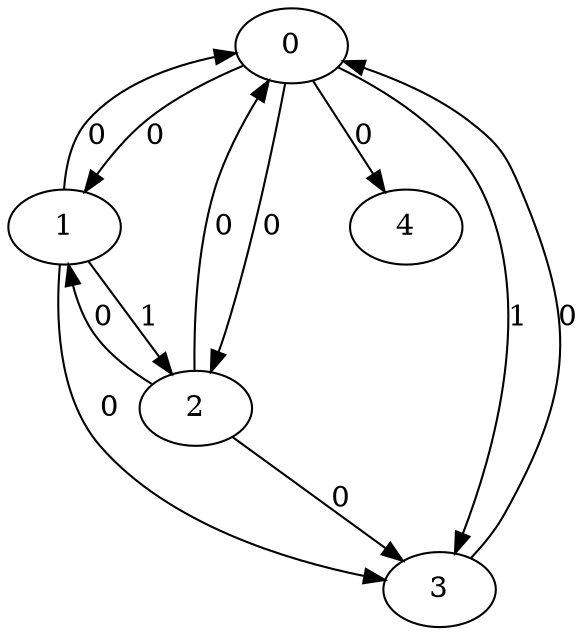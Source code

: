 // Source:3757 Canonical: -1 0 0 1 0 0 -1 1 0 -1 0 0 -1 0 -1 0 -1 -1 -1 -1 -1 -1 -1 -1 -1
digraph HRA_from_3757_graph_000 {
  0 -> 1 [label="0"];
  0 -> 2 [label="0"];
  0 -> 3 [label="1"];
  1 -> 0 [label="0"];
  1 -> 2 [label="1"];
  1 -> 3 [label="0"];
  2 -> 0 [label="0"];
  2 -> 1 [label="0"];
  2 -> 3 [label="0"];
  3 -> 0 [label="0"];
  0 -> 4 [label="0"];
}

// Source:3757 Canonical: -1 0 0 1 0 0 -1 1 0 -1 0 0 -1 0 -1 0 -1 -1 -1 -1 0 -1 -1 -1 -1
digraph HRA_from_3757_graph_001 {
  0 -> 1 [label="0"];
  0 -> 2 [label="0"];
  0 -> 3 [label="1"];
  1 -> 0 [label="0"];
  1 -> 2 [label="1"];
  1 -> 3 [label="0"];
  2 -> 0 [label="0"];
  2 -> 1 [label="0"];
  2 -> 3 [label="0"];
  3 -> 0 [label="0"];
  0 -> 4 [label="0"];
  4 -> 0 [label="0"];
}

// Source:3757 Canonical: -1 0 0 1 -1 0 -1 1 0 0 0 0 -1 0 -1 0 -1 -1 -1 -1 -1 -1 -1 -1 -1
digraph HRA_from_3757_graph_002 {
  0 -> 1 [label="0"];
  0 -> 2 [label="0"];
  0 -> 3 [label="1"];
  1 -> 0 [label="0"];
  1 -> 2 [label="1"];
  1 -> 3 [label="0"];
  2 -> 0 [label="0"];
  2 -> 1 [label="0"];
  2 -> 3 [label="0"];
  3 -> 0 [label="0"];
  1 -> 4 [label="0"];
}

// Source:3757 Canonical: -1 0 0 1 0 0 -1 1 0 0 0 0 -1 0 -1 0 -1 -1 -1 -1 -1 -1 -1 -1 -1
digraph HRA_from_3757_graph_003 {
  0 -> 1 [label="0"];
  0 -> 2 [label="0"];
  0 -> 3 [label="1"];
  1 -> 0 [label="0"];
  1 -> 2 [label="1"];
  1 -> 3 [label="0"];
  2 -> 0 [label="0"];
  2 -> 1 [label="0"];
  2 -> 3 [label="0"];
  3 -> 0 [label="0"];
  0 -> 4 [label="0"];
  1 -> 4 [label="0"];
}

// Source:3757 Canonical: -1 0 0 1 -1 0 -1 1 0 0 0 0 -1 0 -1 0 -1 -1 -1 -1 0 -1 -1 -1 -1
digraph HRA_from_3757_graph_004 {
  0 -> 1 [label="0"];
  0 -> 2 [label="0"];
  0 -> 3 [label="1"];
  1 -> 0 [label="0"];
  1 -> 2 [label="1"];
  1 -> 3 [label="0"];
  2 -> 0 [label="0"];
  2 -> 1 [label="0"];
  2 -> 3 [label="0"];
  3 -> 0 [label="0"];
  4 -> 0 [label="0"];
  1 -> 4 [label="0"];
}

// Source:3757 Canonical: -1 0 0 1 0 0 -1 1 0 0 0 0 -1 0 -1 0 -1 -1 -1 -1 0 -1 -1 -1 -1
digraph HRA_from_3757_graph_005 {
  0 -> 1 [label="0"];
  0 -> 2 [label="0"];
  0 -> 3 [label="1"];
  1 -> 0 [label="0"];
  1 -> 2 [label="1"];
  1 -> 3 [label="0"];
  2 -> 0 [label="0"];
  2 -> 1 [label="0"];
  2 -> 3 [label="0"];
  3 -> 0 [label="0"];
  0 -> 4 [label="0"];
  4 -> 0 [label="0"];
  1 -> 4 [label="0"];
}

// Source:3757 Canonical: -1 0 0 1 0 0 -1 1 0 -1 0 0 -1 0 -1 0 -1 -1 -1 -1 -1 0 -1 -1 -1
digraph HRA_from_3757_graph_006 {
  0 -> 1 [label="0"];
  0 -> 2 [label="0"];
  0 -> 3 [label="1"];
  1 -> 0 [label="0"];
  1 -> 2 [label="1"];
  1 -> 3 [label="0"];
  2 -> 0 [label="0"];
  2 -> 1 [label="0"];
  2 -> 3 [label="0"];
  3 -> 0 [label="0"];
  0 -> 4 [label="0"];
  4 -> 1 [label="0"];
}

// Source:3757 Canonical: -1 0 0 1 0 0 -1 1 0 -1 0 0 -1 0 -1 0 -1 -1 -1 -1 0 0 -1 -1 -1
digraph HRA_from_3757_graph_007 {
  0 -> 1 [label="0"];
  0 -> 2 [label="0"];
  0 -> 3 [label="1"];
  1 -> 0 [label="0"];
  1 -> 2 [label="1"];
  1 -> 3 [label="0"];
  2 -> 0 [label="0"];
  2 -> 1 [label="0"];
  2 -> 3 [label="0"];
  3 -> 0 [label="0"];
  0 -> 4 [label="0"];
  4 -> 0 [label="0"];
  4 -> 1 [label="0"];
}

// Source:3757 Canonical: -1 0 0 1 -1 0 -1 1 0 0 0 0 -1 0 -1 0 -1 -1 -1 -1 -1 0 -1 -1 -1
digraph HRA_from_3757_graph_008 {
  0 -> 1 [label="0"];
  0 -> 2 [label="0"];
  0 -> 3 [label="1"];
  1 -> 0 [label="0"];
  1 -> 2 [label="1"];
  1 -> 3 [label="0"];
  2 -> 0 [label="0"];
  2 -> 1 [label="0"];
  2 -> 3 [label="0"];
  3 -> 0 [label="0"];
  1 -> 4 [label="0"];
  4 -> 1 [label="0"];
}

// Source:3757 Canonical: -1 0 0 1 0 0 -1 1 0 0 0 0 -1 0 -1 0 -1 -1 -1 -1 -1 0 -1 -1 -1
digraph HRA_from_3757_graph_009 {
  0 -> 1 [label="0"];
  0 -> 2 [label="0"];
  0 -> 3 [label="1"];
  1 -> 0 [label="0"];
  1 -> 2 [label="1"];
  1 -> 3 [label="0"];
  2 -> 0 [label="0"];
  2 -> 1 [label="0"];
  2 -> 3 [label="0"];
  3 -> 0 [label="0"];
  0 -> 4 [label="0"];
  1 -> 4 [label="0"];
  4 -> 1 [label="0"];
}

// Source:3757 Canonical: -1 0 0 1 -1 0 -1 1 0 0 0 0 -1 0 -1 0 -1 -1 -1 -1 0 0 -1 -1 -1
digraph HRA_from_3757_graph_010 {
  0 -> 1 [label="0"];
  0 -> 2 [label="0"];
  0 -> 3 [label="1"];
  1 -> 0 [label="0"];
  1 -> 2 [label="1"];
  1 -> 3 [label="0"];
  2 -> 0 [label="0"];
  2 -> 1 [label="0"];
  2 -> 3 [label="0"];
  3 -> 0 [label="0"];
  4 -> 0 [label="0"];
  1 -> 4 [label="0"];
  4 -> 1 [label="0"];
}

// Source:3757 Canonical: -1 0 0 1 0 0 -1 1 0 0 0 0 -1 0 -1 0 -1 -1 -1 -1 0 0 -1 -1 -1
digraph HRA_from_3757_graph_011 {
  0 -> 1 [label="0"];
  0 -> 2 [label="0"];
  0 -> 3 [label="1"];
  1 -> 0 [label="0"];
  1 -> 2 [label="1"];
  1 -> 3 [label="0"];
  2 -> 0 [label="0"];
  2 -> 1 [label="0"];
  2 -> 3 [label="0"];
  3 -> 0 [label="0"];
  0 -> 4 [label="0"];
  4 -> 0 [label="0"];
  1 -> 4 [label="0"];
  4 -> 1 [label="0"];
}

// Source:3757 Canonical: -1 0 0 1 -1 0 -1 1 0 -1 0 0 -1 0 0 0 -1 -1 -1 -1 -1 -1 -1 -1 -1
digraph HRA_from_3757_graph_012 {
  0 -> 1 [label="0"];
  0 -> 2 [label="0"];
  0 -> 3 [label="1"];
  1 -> 0 [label="0"];
  1 -> 2 [label="1"];
  1 -> 3 [label="0"];
  2 -> 0 [label="0"];
  2 -> 1 [label="0"];
  2 -> 3 [label="0"];
  3 -> 0 [label="0"];
  2 -> 4 [label="0"];
}

// Source:3757 Canonical: -1 0 0 1 0 0 -1 1 0 -1 0 0 -1 0 0 0 -1 -1 -1 -1 -1 -1 -1 -1 -1
digraph HRA_from_3757_graph_013 {
  0 -> 1 [label="0"];
  0 -> 2 [label="0"];
  0 -> 3 [label="1"];
  1 -> 0 [label="0"];
  1 -> 2 [label="1"];
  1 -> 3 [label="0"];
  2 -> 0 [label="0"];
  2 -> 1 [label="0"];
  2 -> 3 [label="0"];
  3 -> 0 [label="0"];
  0 -> 4 [label="0"];
  2 -> 4 [label="0"];
}

// Source:3757 Canonical: -1 0 0 1 -1 0 -1 1 0 -1 0 0 -1 0 0 0 -1 -1 -1 -1 0 -1 -1 -1 -1
digraph HRA_from_3757_graph_014 {
  0 -> 1 [label="0"];
  0 -> 2 [label="0"];
  0 -> 3 [label="1"];
  1 -> 0 [label="0"];
  1 -> 2 [label="1"];
  1 -> 3 [label="0"];
  2 -> 0 [label="0"];
  2 -> 1 [label="0"];
  2 -> 3 [label="0"];
  3 -> 0 [label="0"];
  4 -> 0 [label="0"];
  2 -> 4 [label="0"];
}

// Source:3757 Canonical: -1 0 0 1 0 0 -1 1 0 -1 0 0 -1 0 0 0 -1 -1 -1 -1 0 -1 -1 -1 -1
digraph HRA_from_3757_graph_015 {
  0 -> 1 [label="0"];
  0 -> 2 [label="0"];
  0 -> 3 [label="1"];
  1 -> 0 [label="0"];
  1 -> 2 [label="1"];
  1 -> 3 [label="0"];
  2 -> 0 [label="0"];
  2 -> 1 [label="0"];
  2 -> 3 [label="0"];
  3 -> 0 [label="0"];
  0 -> 4 [label="0"];
  4 -> 0 [label="0"];
  2 -> 4 [label="0"];
}

// Source:3757 Canonical: -1 0 0 1 -1 0 -1 1 0 0 0 0 -1 0 0 0 -1 -1 -1 -1 -1 -1 -1 -1 -1
digraph HRA_from_3757_graph_016 {
  0 -> 1 [label="0"];
  0 -> 2 [label="0"];
  0 -> 3 [label="1"];
  1 -> 0 [label="0"];
  1 -> 2 [label="1"];
  1 -> 3 [label="0"];
  2 -> 0 [label="0"];
  2 -> 1 [label="0"];
  2 -> 3 [label="0"];
  3 -> 0 [label="0"];
  1 -> 4 [label="0"];
  2 -> 4 [label="0"];
}

// Source:3757 Canonical: -1 0 0 1 0 0 -1 1 0 0 0 0 -1 0 0 0 -1 -1 -1 -1 -1 -1 -1 -1 -1
digraph HRA_from_3757_graph_017 {
  0 -> 1 [label="0"];
  0 -> 2 [label="0"];
  0 -> 3 [label="1"];
  1 -> 0 [label="0"];
  1 -> 2 [label="1"];
  1 -> 3 [label="0"];
  2 -> 0 [label="0"];
  2 -> 1 [label="0"];
  2 -> 3 [label="0"];
  3 -> 0 [label="0"];
  0 -> 4 [label="0"];
  1 -> 4 [label="0"];
  2 -> 4 [label="0"];
}

// Source:3757 Canonical: -1 0 0 1 -1 0 -1 1 0 0 0 0 -1 0 0 0 -1 -1 -1 -1 0 -1 -1 -1 -1
digraph HRA_from_3757_graph_018 {
  0 -> 1 [label="0"];
  0 -> 2 [label="0"];
  0 -> 3 [label="1"];
  1 -> 0 [label="0"];
  1 -> 2 [label="1"];
  1 -> 3 [label="0"];
  2 -> 0 [label="0"];
  2 -> 1 [label="0"];
  2 -> 3 [label="0"];
  3 -> 0 [label="0"];
  4 -> 0 [label="0"];
  1 -> 4 [label="0"];
  2 -> 4 [label="0"];
}

// Source:3757 Canonical: -1 0 0 1 0 0 -1 1 0 0 0 0 -1 0 0 0 -1 -1 -1 -1 0 -1 -1 -1 -1
digraph HRA_from_3757_graph_019 {
  0 -> 1 [label="0"];
  0 -> 2 [label="0"];
  0 -> 3 [label="1"];
  1 -> 0 [label="0"];
  1 -> 2 [label="1"];
  1 -> 3 [label="0"];
  2 -> 0 [label="0"];
  2 -> 1 [label="0"];
  2 -> 3 [label="0"];
  3 -> 0 [label="0"];
  0 -> 4 [label="0"];
  4 -> 0 [label="0"];
  1 -> 4 [label="0"];
  2 -> 4 [label="0"];
}

// Source:3757 Canonical: -1 0 0 1 -1 0 -1 1 0 -1 0 0 -1 0 0 0 -1 -1 -1 -1 -1 0 -1 -1 -1
digraph HRA_from_3757_graph_020 {
  0 -> 1 [label="0"];
  0 -> 2 [label="0"];
  0 -> 3 [label="1"];
  1 -> 0 [label="0"];
  1 -> 2 [label="1"];
  1 -> 3 [label="0"];
  2 -> 0 [label="0"];
  2 -> 1 [label="0"];
  2 -> 3 [label="0"];
  3 -> 0 [label="0"];
  4 -> 1 [label="0"];
  2 -> 4 [label="0"];
}

// Source:3757 Canonical: -1 0 0 1 0 0 -1 1 0 -1 0 0 -1 0 0 0 -1 -1 -1 -1 -1 0 -1 -1 -1
digraph HRA_from_3757_graph_021 {
  0 -> 1 [label="0"];
  0 -> 2 [label="0"];
  0 -> 3 [label="1"];
  1 -> 0 [label="0"];
  1 -> 2 [label="1"];
  1 -> 3 [label="0"];
  2 -> 0 [label="0"];
  2 -> 1 [label="0"];
  2 -> 3 [label="0"];
  3 -> 0 [label="0"];
  0 -> 4 [label="0"];
  4 -> 1 [label="0"];
  2 -> 4 [label="0"];
}

// Source:3757 Canonical: -1 0 0 1 -1 0 -1 1 0 -1 0 0 -1 0 0 0 -1 -1 -1 -1 0 0 -1 -1 -1
digraph HRA_from_3757_graph_022 {
  0 -> 1 [label="0"];
  0 -> 2 [label="0"];
  0 -> 3 [label="1"];
  1 -> 0 [label="0"];
  1 -> 2 [label="1"];
  1 -> 3 [label="0"];
  2 -> 0 [label="0"];
  2 -> 1 [label="0"];
  2 -> 3 [label="0"];
  3 -> 0 [label="0"];
  4 -> 0 [label="0"];
  4 -> 1 [label="0"];
  2 -> 4 [label="0"];
}

// Source:3757 Canonical: -1 0 0 1 0 0 -1 1 0 -1 0 0 -1 0 0 0 -1 -1 -1 -1 0 0 -1 -1 -1
digraph HRA_from_3757_graph_023 {
  0 -> 1 [label="0"];
  0 -> 2 [label="0"];
  0 -> 3 [label="1"];
  1 -> 0 [label="0"];
  1 -> 2 [label="1"];
  1 -> 3 [label="0"];
  2 -> 0 [label="0"];
  2 -> 1 [label="0"];
  2 -> 3 [label="0"];
  3 -> 0 [label="0"];
  0 -> 4 [label="0"];
  4 -> 0 [label="0"];
  4 -> 1 [label="0"];
  2 -> 4 [label="0"];
}

// Source:3757 Canonical: -1 0 0 1 -1 0 -1 1 0 0 0 0 -1 0 0 0 -1 -1 -1 -1 -1 0 -1 -1 -1
digraph HRA_from_3757_graph_024 {
  0 -> 1 [label="0"];
  0 -> 2 [label="0"];
  0 -> 3 [label="1"];
  1 -> 0 [label="0"];
  1 -> 2 [label="1"];
  1 -> 3 [label="0"];
  2 -> 0 [label="0"];
  2 -> 1 [label="0"];
  2 -> 3 [label="0"];
  3 -> 0 [label="0"];
  1 -> 4 [label="0"];
  4 -> 1 [label="0"];
  2 -> 4 [label="0"];
}

// Source:3757 Canonical: -1 0 0 1 0 0 -1 1 0 0 0 0 -1 0 0 0 -1 -1 -1 -1 -1 0 -1 -1 -1
digraph HRA_from_3757_graph_025 {
  0 -> 1 [label="0"];
  0 -> 2 [label="0"];
  0 -> 3 [label="1"];
  1 -> 0 [label="0"];
  1 -> 2 [label="1"];
  1 -> 3 [label="0"];
  2 -> 0 [label="0"];
  2 -> 1 [label="0"];
  2 -> 3 [label="0"];
  3 -> 0 [label="0"];
  0 -> 4 [label="0"];
  1 -> 4 [label="0"];
  4 -> 1 [label="0"];
  2 -> 4 [label="0"];
}

// Source:3757 Canonical: -1 0 0 1 -1 0 -1 1 0 0 0 0 -1 0 0 0 -1 -1 -1 -1 0 0 -1 -1 -1
digraph HRA_from_3757_graph_026 {
  0 -> 1 [label="0"];
  0 -> 2 [label="0"];
  0 -> 3 [label="1"];
  1 -> 0 [label="0"];
  1 -> 2 [label="1"];
  1 -> 3 [label="0"];
  2 -> 0 [label="0"];
  2 -> 1 [label="0"];
  2 -> 3 [label="0"];
  3 -> 0 [label="0"];
  4 -> 0 [label="0"];
  1 -> 4 [label="0"];
  4 -> 1 [label="0"];
  2 -> 4 [label="0"];
}

// Source:3757 Canonical: -1 0 0 1 0 0 -1 1 0 0 0 0 -1 0 0 0 -1 -1 -1 -1 0 0 -1 -1 -1
digraph HRA_from_3757_graph_027 {
  0 -> 1 [label="0"];
  0 -> 2 [label="0"];
  0 -> 3 [label="1"];
  1 -> 0 [label="0"];
  1 -> 2 [label="1"];
  1 -> 3 [label="0"];
  2 -> 0 [label="0"];
  2 -> 1 [label="0"];
  2 -> 3 [label="0"];
  3 -> 0 [label="0"];
  0 -> 4 [label="0"];
  4 -> 0 [label="0"];
  1 -> 4 [label="0"];
  4 -> 1 [label="0"];
  2 -> 4 [label="0"];
}

// Source:3757 Canonical: -1 0 0 1 0 0 -1 1 0 -1 0 0 -1 0 -1 0 -1 -1 -1 -1 -1 -1 0 -1 -1
digraph HRA_from_3757_graph_028 {
  0 -> 1 [label="0"];
  0 -> 2 [label="0"];
  0 -> 3 [label="1"];
  1 -> 0 [label="0"];
  1 -> 2 [label="1"];
  1 -> 3 [label="0"];
  2 -> 0 [label="0"];
  2 -> 1 [label="0"];
  2 -> 3 [label="0"];
  3 -> 0 [label="0"];
  0 -> 4 [label="0"];
  4 -> 2 [label="0"];
}

// Source:3757 Canonical: -1 0 0 1 0 0 -1 1 0 -1 0 0 -1 0 -1 0 -1 -1 -1 -1 0 -1 0 -1 -1
digraph HRA_from_3757_graph_029 {
  0 -> 1 [label="0"];
  0 -> 2 [label="0"];
  0 -> 3 [label="1"];
  1 -> 0 [label="0"];
  1 -> 2 [label="1"];
  1 -> 3 [label="0"];
  2 -> 0 [label="0"];
  2 -> 1 [label="0"];
  2 -> 3 [label="0"];
  3 -> 0 [label="0"];
  0 -> 4 [label="0"];
  4 -> 0 [label="0"];
  4 -> 2 [label="0"];
}

// Source:3757 Canonical: -1 0 0 1 -1 0 -1 1 0 0 0 0 -1 0 -1 0 -1 -1 -1 -1 -1 -1 0 -1 -1
digraph HRA_from_3757_graph_030 {
  0 -> 1 [label="0"];
  0 -> 2 [label="0"];
  0 -> 3 [label="1"];
  1 -> 0 [label="0"];
  1 -> 2 [label="1"];
  1 -> 3 [label="0"];
  2 -> 0 [label="0"];
  2 -> 1 [label="0"];
  2 -> 3 [label="0"];
  3 -> 0 [label="0"];
  1 -> 4 [label="0"];
  4 -> 2 [label="0"];
}

// Source:3757 Canonical: -1 0 0 1 0 0 -1 1 0 0 0 0 -1 0 -1 0 -1 -1 -1 -1 -1 -1 0 -1 -1
digraph HRA_from_3757_graph_031 {
  0 -> 1 [label="0"];
  0 -> 2 [label="0"];
  0 -> 3 [label="1"];
  1 -> 0 [label="0"];
  1 -> 2 [label="1"];
  1 -> 3 [label="0"];
  2 -> 0 [label="0"];
  2 -> 1 [label="0"];
  2 -> 3 [label="0"];
  3 -> 0 [label="0"];
  0 -> 4 [label="0"];
  1 -> 4 [label="0"];
  4 -> 2 [label="0"];
}

// Source:3757 Canonical: -1 0 0 1 -1 0 -1 1 0 0 0 0 -1 0 -1 0 -1 -1 -1 -1 0 -1 0 -1 -1
digraph HRA_from_3757_graph_032 {
  0 -> 1 [label="0"];
  0 -> 2 [label="0"];
  0 -> 3 [label="1"];
  1 -> 0 [label="0"];
  1 -> 2 [label="1"];
  1 -> 3 [label="0"];
  2 -> 0 [label="0"];
  2 -> 1 [label="0"];
  2 -> 3 [label="0"];
  3 -> 0 [label="0"];
  4 -> 0 [label="0"];
  1 -> 4 [label="0"];
  4 -> 2 [label="0"];
}

// Source:3757 Canonical: -1 0 0 1 0 0 -1 1 0 0 0 0 -1 0 -1 0 -1 -1 -1 -1 0 -1 0 -1 -1
digraph HRA_from_3757_graph_033 {
  0 -> 1 [label="0"];
  0 -> 2 [label="0"];
  0 -> 3 [label="1"];
  1 -> 0 [label="0"];
  1 -> 2 [label="1"];
  1 -> 3 [label="0"];
  2 -> 0 [label="0"];
  2 -> 1 [label="0"];
  2 -> 3 [label="0"];
  3 -> 0 [label="0"];
  0 -> 4 [label="0"];
  4 -> 0 [label="0"];
  1 -> 4 [label="0"];
  4 -> 2 [label="0"];
}

// Source:3757 Canonical: -1 0 0 1 0 0 -1 1 0 -1 0 0 -1 0 -1 0 -1 -1 -1 -1 -1 0 0 -1 -1
digraph HRA_from_3757_graph_034 {
  0 -> 1 [label="0"];
  0 -> 2 [label="0"];
  0 -> 3 [label="1"];
  1 -> 0 [label="0"];
  1 -> 2 [label="1"];
  1 -> 3 [label="0"];
  2 -> 0 [label="0"];
  2 -> 1 [label="0"];
  2 -> 3 [label="0"];
  3 -> 0 [label="0"];
  0 -> 4 [label="0"];
  4 -> 1 [label="0"];
  4 -> 2 [label="0"];
}

// Source:3757 Canonical: -1 0 0 1 0 0 -1 1 0 -1 0 0 -1 0 -1 0 -1 -1 -1 -1 0 0 0 -1 -1
digraph HRA_from_3757_graph_035 {
  0 -> 1 [label="0"];
  0 -> 2 [label="0"];
  0 -> 3 [label="1"];
  1 -> 0 [label="0"];
  1 -> 2 [label="1"];
  1 -> 3 [label="0"];
  2 -> 0 [label="0"];
  2 -> 1 [label="0"];
  2 -> 3 [label="0"];
  3 -> 0 [label="0"];
  0 -> 4 [label="0"];
  4 -> 0 [label="0"];
  4 -> 1 [label="0"];
  4 -> 2 [label="0"];
}

// Source:3757 Canonical: -1 0 0 1 -1 0 -1 1 0 0 0 0 -1 0 -1 0 -1 -1 -1 -1 -1 0 0 -1 -1
digraph HRA_from_3757_graph_036 {
  0 -> 1 [label="0"];
  0 -> 2 [label="0"];
  0 -> 3 [label="1"];
  1 -> 0 [label="0"];
  1 -> 2 [label="1"];
  1 -> 3 [label="0"];
  2 -> 0 [label="0"];
  2 -> 1 [label="0"];
  2 -> 3 [label="0"];
  3 -> 0 [label="0"];
  1 -> 4 [label="0"];
  4 -> 1 [label="0"];
  4 -> 2 [label="0"];
}

// Source:3757 Canonical: -1 0 0 1 0 0 -1 1 0 0 0 0 -1 0 -1 0 -1 -1 -1 -1 -1 0 0 -1 -1
digraph HRA_from_3757_graph_037 {
  0 -> 1 [label="0"];
  0 -> 2 [label="0"];
  0 -> 3 [label="1"];
  1 -> 0 [label="0"];
  1 -> 2 [label="1"];
  1 -> 3 [label="0"];
  2 -> 0 [label="0"];
  2 -> 1 [label="0"];
  2 -> 3 [label="0"];
  3 -> 0 [label="0"];
  0 -> 4 [label="0"];
  1 -> 4 [label="0"];
  4 -> 1 [label="0"];
  4 -> 2 [label="0"];
}

// Source:3757 Canonical: -1 0 0 1 -1 0 -1 1 0 0 0 0 -1 0 -1 0 -1 -1 -1 -1 0 0 0 -1 -1
digraph HRA_from_3757_graph_038 {
  0 -> 1 [label="0"];
  0 -> 2 [label="0"];
  0 -> 3 [label="1"];
  1 -> 0 [label="0"];
  1 -> 2 [label="1"];
  1 -> 3 [label="0"];
  2 -> 0 [label="0"];
  2 -> 1 [label="0"];
  2 -> 3 [label="0"];
  3 -> 0 [label="0"];
  4 -> 0 [label="0"];
  1 -> 4 [label="0"];
  4 -> 1 [label="0"];
  4 -> 2 [label="0"];
}

// Source:3757 Canonical: -1 0 0 1 0 0 -1 1 0 0 0 0 -1 0 -1 0 -1 -1 -1 -1 0 0 0 -1 -1
digraph HRA_from_3757_graph_039 {
  0 -> 1 [label="0"];
  0 -> 2 [label="0"];
  0 -> 3 [label="1"];
  1 -> 0 [label="0"];
  1 -> 2 [label="1"];
  1 -> 3 [label="0"];
  2 -> 0 [label="0"];
  2 -> 1 [label="0"];
  2 -> 3 [label="0"];
  3 -> 0 [label="0"];
  0 -> 4 [label="0"];
  4 -> 0 [label="0"];
  1 -> 4 [label="0"];
  4 -> 1 [label="0"];
  4 -> 2 [label="0"];
}

// Source:3757 Canonical: -1 0 0 1 -1 0 -1 1 0 -1 0 0 -1 0 0 0 -1 -1 -1 -1 -1 -1 0 -1 -1
digraph HRA_from_3757_graph_040 {
  0 -> 1 [label="0"];
  0 -> 2 [label="0"];
  0 -> 3 [label="1"];
  1 -> 0 [label="0"];
  1 -> 2 [label="1"];
  1 -> 3 [label="0"];
  2 -> 0 [label="0"];
  2 -> 1 [label="0"];
  2 -> 3 [label="0"];
  3 -> 0 [label="0"];
  2 -> 4 [label="0"];
  4 -> 2 [label="0"];
}

// Source:3757 Canonical: -1 0 0 1 0 0 -1 1 0 -1 0 0 -1 0 0 0 -1 -1 -1 -1 -1 -1 0 -1 -1
digraph HRA_from_3757_graph_041 {
  0 -> 1 [label="0"];
  0 -> 2 [label="0"];
  0 -> 3 [label="1"];
  1 -> 0 [label="0"];
  1 -> 2 [label="1"];
  1 -> 3 [label="0"];
  2 -> 0 [label="0"];
  2 -> 1 [label="0"];
  2 -> 3 [label="0"];
  3 -> 0 [label="0"];
  0 -> 4 [label="0"];
  2 -> 4 [label="0"];
  4 -> 2 [label="0"];
}

// Source:3757 Canonical: -1 0 0 1 -1 0 -1 1 0 -1 0 0 -1 0 0 0 -1 -1 -1 -1 0 -1 0 -1 -1
digraph HRA_from_3757_graph_042 {
  0 -> 1 [label="0"];
  0 -> 2 [label="0"];
  0 -> 3 [label="1"];
  1 -> 0 [label="0"];
  1 -> 2 [label="1"];
  1 -> 3 [label="0"];
  2 -> 0 [label="0"];
  2 -> 1 [label="0"];
  2 -> 3 [label="0"];
  3 -> 0 [label="0"];
  4 -> 0 [label="0"];
  2 -> 4 [label="0"];
  4 -> 2 [label="0"];
}

// Source:3757 Canonical: -1 0 0 1 0 0 -1 1 0 -1 0 0 -1 0 0 0 -1 -1 -1 -1 0 -1 0 -1 -1
digraph HRA_from_3757_graph_043 {
  0 -> 1 [label="0"];
  0 -> 2 [label="0"];
  0 -> 3 [label="1"];
  1 -> 0 [label="0"];
  1 -> 2 [label="1"];
  1 -> 3 [label="0"];
  2 -> 0 [label="0"];
  2 -> 1 [label="0"];
  2 -> 3 [label="0"];
  3 -> 0 [label="0"];
  0 -> 4 [label="0"];
  4 -> 0 [label="0"];
  2 -> 4 [label="0"];
  4 -> 2 [label="0"];
}

// Source:3757 Canonical: -1 0 0 1 -1 0 -1 1 0 0 0 0 -1 0 0 0 -1 -1 -1 -1 -1 -1 0 -1 -1
digraph HRA_from_3757_graph_044 {
  0 -> 1 [label="0"];
  0 -> 2 [label="0"];
  0 -> 3 [label="1"];
  1 -> 0 [label="0"];
  1 -> 2 [label="1"];
  1 -> 3 [label="0"];
  2 -> 0 [label="0"];
  2 -> 1 [label="0"];
  2 -> 3 [label="0"];
  3 -> 0 [label="0"];
  1 -> 4 [label="0"];
  2 -> 4 [label="0"];
  4 -> 2 [label="0"];
}

// Source:3757 Canonical: -1 0 0 1 0 0 -1 1 0 0 0 0 -1 0 0 0 -1 -1 -1 -1 -1 -1 0 -1 -1
digraph HRA_from_3757_graph_045 {
  0 -> 1 [label="0"];
  0 -> 2 [label="0"];
  0 -> 3 [label="1"];
  1 -> 0 [label="0"];
  1 -> 2 [label="1"];
  1 -> 3 [label="0"];
  2 -> 0 [label="0"];
  2 -> 1 [label="0"];
  2 -> 3 [label="0"];
  3 -> 0 [label="0"];
  0 -> 4 [label="0"];
  1 -> 4 [label="0"];
  2 -> 4 [label="0"];
  4 -> 2 [label="0"];
}

// Source:3757 Canonical: -1 0 0 1 -1 0 -1 1 0 0 0 0 -1 0 0 0 -1 -1 -1 -1 0 -1 0 -1 -1
digraph HRA_from_3757_graph_046 {
  0 -> 1 [label="0"];
  0 -> 2 [label="0"];
  0 -> 3 [label="1"];
  1 -> 0 [label="0"];
  1 -> 2 [label="1"];
  1 -> 3 [label="0"];
  2 -> 0 [label="0"];
  2 -> 1 [label="0"];
  2 -> 3 [label="0"];
  3 -> 0 [label="0"];
  4 -> 0 [label="0"];
  1 -> 4 [label="0"];
  2 -> 4 [label="0"];
  4 -> 2 [label="0"];
}

// Source:3757 Canonical: -1 0 0 1 0 0 -1 1 0 0 0 0 -1 0 0 0 -1 -1 -1 -1 0 -1 0 -1 -1
digraph HRA_from_3757_graph_047 {
  0 -> 1 [label="0"];
  0 -> 2 [label="0"];
  0 -> 3 [label="1"];
  1 -> 0 [label="0"];
  1 -> 2 [label="1"];
  1 -> 3 [label="0"];
  2 -> 0 [label="0"];
  2 -> 1 [label="0"];
  2 -> 3 [label="0"];
  3 -> 0 [label="0"];
  0 -> 4 [label="0"];
  4 -> 0 [label="0"];
  1 -> 4 [label="0"];
  2 -> 4 [label="0"];
  4 -> 2 [label="0"];
}

// Source:3757 Canonical: -1 0 0 1 -1 0 -1 1 0 -1 0 0 -1 0 0 0 -1 -1 -1 -1 -1 0 0 -1 -1
digraph HRA_from_3757_graph_048 {
  0 -> 1 [label="0"];
  0 -> 2 [label="0"];
  0 -> 3 [label="1"];
  1 -> 0 [label="0"];
  1 -> 2 [label="1"];
  1 -> 3 [label="0"];
  2 -> 0 [label="0"];
  2 -> 1 [label="0"];
  2 -> 3 [label="0"];
  3 -> 0 [label="0"];
  4 -> 1 [label="0"];
  2 -> 4 [label="0"];
  4 -> 2 [label="0"];
}

// Source:3757 Canonical: -1 0 0 1 0 0 -1 1 0 -1 0 0 -1 0 0 0 -1 -1 -1 -1 -1 0 0 -1 -1
digraph HRA_from_3757_graph_049 {
  0 -> 1 [label="0"];
  0 -> 2 [label="0"];
  0 -> 3 [label="1"];
  1 -> 0 [label="0"];
  1 -> 2 [label="1"];
  1 -> 3 [label="0"];
  2 -> 0 [label="0"];
  2 -> 1 [label="0"];
  2 -> 3 [label="0"];
  3 -> 0 [label="0"];
  0 -> 4 [label="0"];
  4 -> 1 [label="0"];
  2 -> 4 [label="0"];
  4 -> 2 [label="0"];
}

// Source:3757 Canonical: -1 0 0 1 -1 0 -1 1 0 -1 0 0 -1 0 0 0 -1 -1 -1 -1 0 0 0 -1 -1
digraph HRA_from_3757_graph_050 {
  0 -> 1 [label="0"];
  0 -> 2 [label="0"];
  0 -> 3 [label="1"];
  1 -> 0 [label="0"];
  1 -> 2 [label="1"];
  1 -> 3 [label="0"];
  2 -> 0 [label="0"];
  2 -> 1 [label="0"];
  2 -> 3 [label="0"];
  3 -> 0 [label="0"];
  4 -> 0 [label="0"];
  4 -> 1 [label="0"];
  2 -> 4 [label="0"];
  4 -> 2 [label="0"];
}

// Source:3757 Canonical: -1 0 0 1 0 0 -1 1 0 -1 0 0 -1 0 0 0 -1 -1 -1 -1 0 0 0 -1 -1
digraph HRA_from_3757_graph_051 {
  0 -> 1 [label="0"];
  0 -> 2 [label="0"];
  0 -> 3 [label="1"];
  1 -> 0 [label="0"];
  1 -> 2 [label="1"];
  1 -> 3 [label="0"];
  2 -> 0 [label="0"];
  2 -> 1 [label="0"];
  2 -> 3 [label="0"];
  3 -> 0 [label="0"];
  0 -> 4 [label="0"];
  4 -> 0 [label="0"];
  4 -> 1 [label="0"];
  2 -> 4 [label="0"];
  4 -> 2 [label="0"];
}

// Source:3757 Canonical: -1 0 0 1 -1 0 -1 1 0 0 0 0 -1 0 0 0 -1 -1 -1 -1 -1 0 0 -1 -1
digraph HRA_from_3757_graph_052 {
  0 -> 1 [label="0"];
  0 -> 2 [label="0"];
  0 -> 3 [label="1"];
  1 -> 0 [label="0"];
  1 -> 2 [label="1"];
  1 -> 3 [label="0"];
  2 -> 0 [label="0"];
  2 -> 1 [label="0"];
  2 -> 3 [label="0"];
  3 -> 0 [label="0"];
  1 -> 4 [label="0"];
  4 -> 1 [label="0"];
  2 -> 4 [label="0"];
  4 -> 2 [label="0"];
}

// Source:3757 Canonical: -1 0 0 1 0 0 -1 1 0 0 0 0 -1 0 0 0 -1 -1 -1 -1 -1 0 0 -1 -1
digraph HRA_from_3757_graph_053 {
  0 -> 1 [label="0"];
  0 -> 2 [label="0"];
  0 -> 3 [label="1"];
  1 -> 0 [label="0"];
  1 -> 2 [label="1"];
  1 -> 3 [label="0"];
  2 -> 0 [label="0"];
  2 -> 1 [label="0"];
  2 -> 3 [label="0"];
  3 -> 0 [label="0"];
  0 -> 4 [label="0"];
  1 -> 4 [label="0"];
  4 -> 1 [label="0"];
  2 -> 4 [label="0"];
  4 -> 2 [label="0"];
}

// Source:3757 Canonical: -1 0 0 1 -1 0 -1 1 0 0 0 0 -1 0 0 0 -1 -1 -1 -1 0 0 0 -1 -1
digraph HRA_from_3757_graph_054 {
  0 -> 1 [label="0"];
  0 -> 2 [label="0"];
  0 -> 3 [label="1"];
  1 -> 0 [label="0"];
  1 -> 2 [label="1"];
  1 -> 3 [label="0"];
  2 -> 0 [label="0"];
  2 -> 1 [label="0"];
  2 -> 3 [label="0"];
  3 -> 0 [label="0"];
  4 -> 0 [label="0"];
  1 -> 4 [label="0"];
  4 -> 1 [label="0"];
  2 -> 4 [label="0"];
  4 -> 2 [label="0"];
}

// Source:3757 Canonical: -1 0 0 1 0 0 -1 1 0 0 0 0 -1 0 0 0 -1 -1 -1 -1 0 0 0 -1 -1
digraph HRA_from_3757_graph_055 {
  0 -> 1 [label="0"];
  0 -> 2 [label="0"];
  0 -> 3 [label="1"];
  1 -> 0 [label="0"];
  1 -> 2 [label="1"];
  1 -> 3 [label="0"];
  2 -> 0 [label="0"];
  2 -> 1 [label="0"];
  2 -> 3 [label="0"];
  3 -> 0 [label="0"];
  0 -> 4 [label="0"];
  4 -> 0 [label="0"];
  1 -> 4 [label="0"];
  4 -> 1 [label="0"];
  2 -> 4 [label="0"];
  4 -> 2 [label="0"];
}

// Source:3757 Canonical: -1 0 0 1 -1 0 -1 1 0 -1 0 0 -1 0 -1 0 -1 -1 -1 0 -1 -1 -1 -1 -1
digraph HRA_from_3757_graph_056 {
  0 -> 1 [label="0"];
  0 -> 2 [label="0"];
  0 -> 3 [label="1"];
  1 -> 0 [label="0"];
  1 -> 2 [label="1"];
  1 -> 3 [label="0"];
  2 -> 0 [label="0"];
  2 -> 1 [label="0"];
  2 -> 3 [label="0"];
  3 -> 0 [label="0"];
  3 -> 4 [label="0"];
}

// Source:3757 Canonical: -1 0 0 1 0 0 -1 1 0 -1 0 0 -1 0 -1 0 -1 -1 -1 0 -1 -1 -1 -1 -1
digraph HRA_from_3757_graph_057 {
  0 -> 1 [label="0"];
  0 -> 2 [label="0"];
  0 -> 3 [label="1"];
  1 -> 0 [label="0"];
  1 -> 2 [label="1"];
  1 -> 3 [label="0"];
  2 -> 0 [label="0"];
  2 -> 1 [label="0"];
  2 -> 3 [label="0"];
  3 -> 0 [label="0"];
  0 -> 4 [label="0"];
  3 -> 4 [label="0"];
}

// Source:3757 Canonical: -1 0 0 1 -1 0 -1 1 0 -1 0 0 -1 0 -1 0 -1 -1 -1 0 0 -1 -1 -1 -1
digraph HRA_from_3757_graph_058 {
  0 -> 1 [label="0"];
  0 -> 2 [label="0"];
  0 -> 3 [label="1"];
  1 -> 0 [label="0"];
  1 -> 2 [label="1"];
  1 -> 3 [label="0"];
  2 -> 0 [label="0"];
  2 -> 1 [label="0"];
  2 -> 3 [label="0"];
  3 -> 0 [label="0"];
  4 -> 0 [label="0"];
  3 -> 4 [label="0"];
}

// Source:3757 Canonical: -1 0 0 1 0 0 -1 1 0 -1 0 0 -1 0 -1 0 -1 -1 -1 0 0 -1 -1 -1 -1
digraph HRA_from_3757_graph_059 {
  0 -> 1 [label="0"];
  0 -> 2 [label="0"];
  0 -> 3 [label="1"];
  1 -> 0 [label="0"];
  1 -> 2 [label="1"];
  1 -> 3 [label="0"];
  2 -> 0 [label="0"];
  2 -> 1 [label="0"];
  2 -> 3 [label="0"];
  3 -> 0 [label="0"];
  0 -> 4 [label="0"];
  4 -> 0 [label="0"];
  3 -> 4 [label="0"];
}

// Source:3757 Canonical: -1 0 0 1 -1 0 -1 1 0 0 0 0 -1 0 -1 0 -1 -1 -1 0 -1 -1 -1 -1 -1
digraph HRA_from_3757_graph_060 {
  0 -> 1 [label="0"];
  0 -> 2 [label="0"];
  0 -> 3 [label="1"];
  1 -> 0 [label="0"];
  1 -> 2 [label="1"];
  1 -> 3 [label="0"];
  2 -> 0 [label="0"];
  2 -> 1 [label="0"];
  2 -> 3 [label="0"];
  3 -> 0 [label="0"];
  1 -> 4 [label="0"];
  3 -> 4 [label="0"];
}

// Source:3757 Canonical: -1 0 0 1 0 0 -1 1 0 0 0 0 -1 0 -1 0 -1 -1 -1 0 -1 -1 -1 -1 -1
digraph HRA_from_3757_graph_061 {
  0 -> 1 [label="0"];
  0 -> 2 [label="0"];
  0 -> 3 [label="1"];
  1 -> 0 [label="0"];
  1 -> 2 [label="1"];
  1 -> 3 [label="0"];
  2 -> 0 [label="0"];
  2 -> 1 [label="0"];
  2 -> 3 [label="0"];
  3 -> 0 [label="0"];
  0 -> 4 [label="0"];
  1 -> 4 [label="0"];
  3 -> 4 [label="0"];
}

// Source:3757 Canonical: -1 0 0 1 -1 0 -1 1 0 0 0 0 -1 0 -1 0 -1 -1 -1 0 0 -1 -1 -1 -1
digraph HRA_from_3757_graph_062 {
  0 -> 1 [label="0"];
  0 -> 2 [label="0"];
  0 -> 3 [label="1"];
  1 -> 0 [label="0"];
  1 -> 2 [label="1"];
  1 -> 3 [label="0"];
  2 -> 0 [label="0"];
  2 -> 1 [label="0"];
  2 -> 3 [label="0"];
  3 -> 0 [label="0"];
  4 -> 0 [label="0"];
  1 -> 4 [label="0"];
  3 -> 4 [label="0"];
}

// Source:3757 Canonical: -1 0 0 1 0 0 -1 1 0 0 0 0 -1 0 -1 0 -1 -1 -1 0 0 -1 -1 -1 -1
digraph HRA_from_3757_graph_063 {
  0 -> 1 [label="0"];
  0 -> 2 [label="0"];
  0 -> 3 [label="1"];
  1 -> 0 [label="0"];
  1 -> 2 [label="1"];
  1 -> 3 [label="0"];
  2 -> 0 [label="0"];
  2 -> 1 [label="0"];
  2 -> 3 [label="0"];
  3 -> 0 [label="0"];
  0 -> 4 [label="0"];
  4 -> 0 [label="0"];
  1 -> 4 [label="0"];
  3 -> 4 [label="0"];
}

// Source:3757 Canonical: -1 0 0 1 -1 0 -1 1 0 -1 0 0 -1 0 -1 0 -1 -1 -1 0 -1 0 -1 -1 -1
digraph HRA_from_3757_graph_064 {
  0 -> 1 [label="0"];
  0 -> 2 [label="0"];
  0 -> 3 [label="1"];
  1 -> 0 [label="0"];
  1 -> 2 [label="1"];
  1 -> 3 [label="0"];
  2 -> 0 [label="0"];
  2 -> 1 [label="0"];
  2 -> 3 [label="0"];
  3 -> 0 [label="0"];
  4 -> 1 [label="0"];
  3 -> 4 [label="0"];
}

// Source:3757 Canonical: -1 0 0 1 0 0 -1 1 0 -1 0 0 -1 0 -1 0 -1 -1 -1 0 -1 0 -1 -1 -1
digraph HRA_from_3757_graph_065 {
  0 -> 1 [label="0"];
  0 -> 2 [label="0"];
  0 -> 3 [label="1"];
  1 -> 0 [label="0"];
  1 -> 2 [label="1"];
  1 -> 3 [label="0"];
  2 -> 0 [label="0"];
  2 -> 1 [label="0"];
  2 -> 3 [label="0"];
  3 -> 0 [label="0"];
  0 -> 4 [label="0"];
  4 -> 1 [label="0"];
  3 -> 4 [label="0"];
}

// Source:3757 Canonical: -1 0 0 1 -1 0 -1 1 0 -1 0 0 -1 0 -1 0 -1 -1 -1 0 0 0 -1 -1 -1
digraph HRA_from_3757_graph_066 {
  0 -> 1 [label="0"];
  0 -> 2 [label="0"];
  0 -> 3 [label="1"];
  1 -> 0 [label="0"];
  1 -> 2 [label="1"];
  1 -> 3 [label="0"];
  2 -> 0 [label="0"];
  2 -> 1 [label="0"];
  2 -> 3 [label="0"];
  3 -> 0 [label="0"];
  4 -> 0 [label="0"];
  4 -> 1 [label="0"];
  3 -> 4 [label="0"];
}

// Source:3757 Canonical: -1 0 0 1 0 0 -1 1 0 -1 0 0 -1 0 -1 0 -1 -1 -1 0 0 0 -1 -1 -1
digraph HRA_from_3757_graph_067 {
  0 -> 1 [label="0"];
  0 -> 2 [label="0"];
  0 -> 3 [label="1"];
  1 -> 0 [label="0"];
  1 -> 2 [label="1"];
  1 -> 3 [label="0"];
  2 -> 0 [label="0"];
  2 -> 1 [label="0"];
  2 -> 3 [label="0"];
  3 -> 0 [label="0"];
  0 -> 4 [label="0"];
  4 -> 0 [label="0"];
  4 -> 1 [label="0"];
  3 -> 4 [label="0"];
}

// Source:3757 Canonical: -1 0 0 1 -1 0 -1 1 0 0 0 0 -1 0 -1 0 -1 -1 -1 0 -1 0 -1 -1 -1
digraph HRA_from_3757_graph_068 {
  0 -> 1 [label="0"];
  0 -> 2 [label="0"];
  0 -> 3 [label="1"];
  1 -> 0 [label="0"];
  1 -> 2 [label="1"];
  1 -> 3 [label="0"];
  2 -> 0 [label="0"];
  2 -> 1 [label="0"];
  2 -> 3 [label="0"];
  3 -> 0 [label="0"];
  1 -> 4 [label="0"];
  4 -> 1 [label="0"];
  3 -> 4 [label="0"];
}

// Source:3757 Canonical: -1 0 0 1 0 0 -1 1 0 0 0 0 -1 0 -1 0 -1 -1 -1 0 -1 0 -1 -1 -1
digraph HRA_from_3757_graph_069 {
  0 -> 1 [label="0"];
  0 -> 2 [label="0"];
  0 -> 3 [label="1"];
  1 -> 0 [label="0"];
  1 -> 2 [label="1"];
  1 -> 3 [label="0"];
  2 -> 0 [label="0"];
  2 -> 1 [label="0"];
  2 -> 3 [label="0"];
  3 -> 0 [label="0"];
  0 -> 4 [label="0"];
  1 -> 4 [label="0"];
  4 -> 1 [label="0"];
  3 -> 4 [label="0"];
}

// Source:3757 Canonical: -1 0 0 1 -1 0 -1 1 0 0 0 0 -1 0 -1 0 -1 -1 -1 0 0 0 -1 -1 -1
digraph HRA_from_3757_graph_070 {
  0 -> 1 [label="0"];
  0 -> 2 [label="0"];
  0 -> 3 [label="1"];
  1 -> 0 [label="0"];
  1 -> 2 [label="1"];
  1 -> 3 [label="0"];
  2 -> 0 [label="0"];
  2 -> 1 [label="0"];
  2 -> 3 [label="0"];
  3 -> 0 [label="0"];
  4 -> 0 [label="0"];
  1 -> 4 [label="0"];
  4 -> 1 [label="0"];
  3 -> 4 [label="0"];
}

// Source:3757 Canonical: -1 0 0 1 0 0 -1 1 0 0 0 0 -1 0 -1 0 -1 -1 -1 0 0 0 -1 -1 -1
digraph HRA_from_3757_graph_071 {
  0 -> 1 [label="0"];
  0 -> 2 [label="0"];
  0 -> 3 [label="1"];
  1 -> 0 [label="0"];
  1 -> 2 [label="1"];
  1 -> 3 [label="0"];
  2 -> 0 [label="0"];
  2 -> 1 [label="0"];
  2 -> 3 [label="0"];
  3 -> 0 [label="0"];
  0 -> 4 [label="0"];
  4 -> 0 [label="0"];
  1 -> 4 [label="0"];
  4 -> 1 [label="0"];
  3 -> 4 [label="0"];
}

// Source:3757 Canonical: -1 0 0 1 -1 0 -1 1 0 -1 0 0 -1 0 0 0 -1 -1 -1 0 -1 -1 -1 -1 -1
digraph HRA_from_3757_graph_072 {
  0 -> 1 [label="0"];
  0 -> 2 [label="0"];
  0 -> 3 [label="1"];
  1 -> 0 [label="0"];
  1 -> 2 [label="1"];
  1 -> 3 [label="0"];
  2 -> 0 [label="0"];
  2 -> 1 [label="0"];
  2 -> 3 [label="0"];
  3 -> 0 [label="0"];
  2 -> 4 [label="0"];
  3 -> 4 [label="0"];
}

// Source:3757 Canonical: -1 0 0 1 0 0 -1 1 0 -1 0 0 -1 0 0 0 -1 -1 -1 0 -1 -1 -1 -1 -1
digraph HRA_from_3757_graph_073 {
  0 -> 1 [label="0"];
  0 -> 2 [label="0"];
  0 -> 3 [label="1"];
  1 -> 0 [label="0"];
  1 -> 2 [label="1"];
  1 -> 3 [label="0"];
  2 -> 0 [label="0"];
  2 -> 1 [label="0"];
  2 -> 3 [label="0"];
  3 -> 0 [label="0"];
  0 -> 4 [label="0"];
  2 -> 4 [label="0"];
  3 -> 4 [label="0"];
}

// Source:3757 Canonical: -1 0 0 1 -1 0 -1 1 0 -1 0 0 -1 0 0 0 -1 -1 -1 0 0 -1 -1 -1 -1
digraph HRA_from_3757_graph_074 {
  0 -> 1 [label="0"];
  0 -> 2 [label="0"];
  0 -> 3 [label="1"];
  1 -> 0 [label="0"];
  1 -> 2 [label="1"];
  1 -> 3 [label="0"];
  2 -> 0 [label="0"];
  2 -> 1 [label="0"];
  2 -> 3 [label="0"];
  3 -> 0 [label="0"];
  4 -> 0 [label="0"];
  2 -> 4 [label="0"];
  3 -> 4 [label="0"];
}

// Source:3757 Canonical: -1 0 0 1 0 0 -1 1 0 -1 0 0 -1 0 0 0 -1 -1 -1 0 0 -1 -1 -1 -1
digraph HRA_from_3757_graph_075 {
  0 -> 1 [label="0"];
  0 -> 2 [label="0"];
  0 -> 3 [label="1"];
  1 -> 0 [label="0"];
  1 -> 2 [label="1"];
  1 -> 3 [label="0"];
  2 -> 0 [label="0"];
  2 -> 1 [label="0"];
  2 -> 3 [label="0"];
  3 -> 0 [label="0"];
  0 -> 4 [label="0"];
  4 -> 0 [label="0"];
  2 -> 4 [label="0"];
  3 -> 4 [label="0"];
}

// Source:3757 Canonical: -1 0 0 1 -1 0 -1 1 0 0 0 0 -1 0 0 0 -1 -1 -1 0 -1 -1 -1 -1 -1
digraph HRA_from_3757_graph_076 {
  0 -> 1 [label="0"];
  0 -> 2 [label="0"];
  0 -> 3 [label="1"];
  1 -> 0 [label="0"];
  1 -> 2 [label="1"];
  1 -> 3 [label="0"];
  2 -> 0 [label="0"];
  2 -> 1 [label="0"];
  2 -> 3 [label="0"];
  3 -> 0 [label="0"];
  1 -> 4 [label="0"];
  2 -> 4 [label="0"];
  3 -> 4 [label="0"];
}

// Source:3757 Canonical: -1 0 0 1 0 0 -1 1 0 0 0 0 -1 0 0 0 -1 -1 -1 0 -1 -1 -1 -1 -1
digraph HRA_from_3757_graph_077 {
  0 -> 1 [label="0"];
  0 -> 2 [label="0"];
  0 -> 3 [label="1"];
  1 -> 0 [label="0"];
  1 -> 2 [label="1"];
  1 -> 3 [label="0"];
  2 -> 0 [label="0"];
  2 -> 1 [label="0"];
  2 -> 3 [label="0"];
  3 -> 0 [label="0"];
  0 -> 4 [label="0"];
  1 -> 4 [label="0"];
  2 -> 4 [label="0"];
  3 -> 4 [label="0"];
}

// Source:3757 Canonical: -1 0 0 1 -1 0 -1 1 0 0 0 0 -1 0 0 0 -1 -1 -1 0 0 -1 -1 -1 -1
digraph HRA_from_3757_graph_078 {
  0 -> 1 [label="0"];
  0 -> 2 [label="0"];
  0 -> 3 [label="1"];
  1 -> 0 [label="0"];
  1 -> 2 [label="1"];
  1 -> 3 [label="0"];
  2 -> 0 [label="0"];
  2 -> 1 [label="0"];
  2 -> 3 [label="0"];
  3 -> 0 [label="0"];
  4 -> 0 [label="0"];
  1 -> 4 [label="0"];
  2 -> 4 [label="0"];
  3 -> 4 [label="0"];
}

// Source:3757 Canonical: -1 0 0 1 0 0 -1 1 0 0 0 0 -1 0 0 0 -1 -1 -1 0 0 -1 -1 -1 -1
digraph HRA_from_3757_graph_079 {
  0 -> 1 [label="0"];
  0 -> 2 [label="0"];
  0 -> 3 [label="1"];
  1 -> 0 [label="0"];
  1 -> 2 [label="1"];
  1 -> 3 [label="0"];
  2 -> 0 [label="0"];
  2 -> 1 [label="0"];
  2 -> 3 [label="0"];
  3 -> 0 [label="0"];
  0 -> 4 [label="0"];
  4 -> 0 [label="0"];
  1 -> 4 [label="0"];
  2 -> 4 [label="0"];
  3 -> 4 [label="0"];
}

// Source:3757 Canonical: -1 0 0 1 -1 0 -1 1 0 -1 0 0 -1 0 0 0 -1 -1 -1 0 -1 0 -1 -1 -1
digraph HRA_from_3757_graph_080 {
  0 -> 1 [label="0"];
  0 -> 2 [label="0"];
  0 -> 3 [label="1"];
  1 -> 0 [label="0"];
  1 -> 2 [label="1"];
  1 -> 3 [label="0"];
  2 -> 0 [label="0"];
  2 -> 1 [label="0"];
  2 -> 3 [label="0"];
  3 -> 0 [label="0"];
  4 -> 1 [label="0"];
  2 -> 4 [label="0"];
  3 -> 4 [label="0"];
}

// Source:3757 Canonical: -1 0 0 1 0 0 -1 1 0 -1 0 0 -1 0 0 0 -1 -1 -1 0 -1 0 -1 -1 -1
digraph HRA_from_3757_graph_081 {
  0 -> 1 [label="0"];
  0 -> 2 [label="0"];
  0 -> 3 [label="1"];
  1 -> 0 [label="0"];
  1 -> 2 [label="1"];
  1 -> 3 [label="0"];
  2 -> 0 [label="0"];
  2 -> 1 [label="0"];
  2 -> 3 [label="0"];
  3 -> 0 [label="0"];
  0 -> 4 [label="0"];
  4 -> 1 [label="0"];
  2 -> 4 [label="0"];
  3 -> 4 [label="0"];
}

// Source:3757 Canonical: -1 0 0 1 -1 0 -1 1 0 -1 0 0 -1 0 0 0 -1 -1 -1 0 0 0 -1 -1 -1
digraph HRA_from_3757_graph_082 {
  0 -> 1 [label="0"];
  0 -> 2 [label="0"];
  0 -> 3 [label="1"];
  1 -> 0 [label="0"];
  1 -> 2 [label="1"];
  1 -> 3 [label="0"];
  2 -> 0 [label="0"];
  2 -> 1 [label="0"];
  2 -> 3 [label="0"];
  3 -> 0 [label="0"];
  4 -> 0 [label="0"];
  4 -> 1 [label="0"];
  2 -> 4 [label="0"];
  3 -> 4 [label="0"];
}

// Source:3757 Canonical: -1 0 0 1 0 0 -1 1 0 -1 0 0 -1 0 0 0 -1 -1 -1 0 0 0 -1 -1 -1
digraph HRA_from_3757_graph_083 {
  0 -> 1 [label="0"];
  0 -> 2 [label="0"];
  0 -> 3 [label="1"];
  1 -> 0 [label="0"];
  1 -> 2 [label="1"];
  1 -> 3 [label="0"];
  2 -> 0 [label="0"];
  2 -> 1 [label="0"];
  2 -> 3 [label="0"];
  3 -> 0 [label="0"];
  0 -> 4 [label="0"];
  4 -> 0 [label="0"];
  4 -> 1 [label="0"];
  2 -> 4 [label="0"];
  3 -> 4 [label="0"];
}

// Source:3757 Canonical: -1 0 0 1 -1 0 -1 1 0 0 0 0 -1 0 0 0 -1 -1 -1 0 -1 0 -1 -1 -1
digraph HRA_from_3757_graph_084 {
  0 -> 1 [label="0"];
  0 -> 2 [label="0"];
  0 -> 3 [label="1"];
  1 -> 0 [label="0"];
  1 -> 2 [label="1"];
  1 -> 3 [label="0"];
  2 -> 0 [label="0"];
  2 -> 1 [label="0"];
  2 -> 3 [label="0"];
  3 -> 0 [label="0"];
  1 -> 4 [label="0"];
  4 -> 1 [label="0"];
  2 -> 4 [label="0"];
  3 -> 4 [label="0"];
}

// Source:3757 Canonical: -1 0 0 1 0 0 -1 1 0 0 0 0 -1 0 0 0 -1 -1 -1 0 -1 0 -1 -1 -1
digraph HRA_from_3757_graph_085 {
  0 -> 1 [label="0"];
  0 -> 2 [label="0"];
  0 -> 3 [label="1"];
  1 -> 0 [label="0"];
  1 -> 2 [label="1"];
  1 -> 3 [label="0"];
  2 -> 0 [label="0"];
  2 -> 1 [label="0"];
  2 -> 3 [label="0"];
  3 -> 0 [label="0"];
  0 -> 4 [label="0"];
  1 -> 4 [label="0"];
  4 -> 1 [label="0"];
  2 -> 4 [label="0"];
  3 -> 4 [label="0"];
}

// Source:3757 Canonical: -1 0 0 1 -1 0 -1 1 0 0 0 0 -1 0 0 0 -1 -1 -1 0 0 0 -1 -1 -1
digraph HRA_from_3757_graph_086 {
  0 -> 1 [label="0"];
  0 -> 2 [label="0"];
  0 -> 3 [label="1"];
  1 -> 0 [label="0"];
  1 -> 2 [label="1"];
  1 -> 3 [label="0"];
  2 -> 0 [label="0"];
  2 -> 1 [label="0"];
  2 -> 3 [label="0"];
  3 -> 0 [label="0"];
  4 -> 0 [label="0"];
  1 -> 4 [label="0"];
  4 -> 1 [label="0"];
  2 -> 4 [label="0"];
  3 -> 4 [label="0"];
}

// Source:3757 Canonical: -1 0 0 1 0 0 -1 1 0 0 0 0 -1 0 0 0 -1 -1 -1 0 0 0 -1 -1 -1
digraph HRA_from_3757_graph_087 {
  0 -> 1 [label="0"];
  0 -> 2 [label="0"];
  0 -> 3 [label="1"];
  1 -> 0 [label="0"];
  1 -> 2 [label="1"];
  1 -> 3 [label="0"];
  2 -> 0 [label="0"];
  2 -> 1 [label="0"];
  2 -> 3 [label="0"];
  3 -> 0 [label="0"];
  0 -> 4 [label="0"];
  4 -> 0 [label="0"];
  1 -> 4 [label="0"];
  4 -> 1 [label="0"];
  2 -> 4 [label="0"];
  3 -> 4 [label="0"];
}

// Source:3757 Canonical: -1 0 0 1 -1 0 -1 1 0 -1 0 0 -1 0 -1 0 -1 -1 -1 0 -1 -1 0 -1 -1
digraph HRA_from_3757_graph_088 {
  0 -> 1 [label="0"];
  0 -> 2 [label="0"];
  0 -> 3 [label="1"];
  1 -> 0 [label="0"];
  1 -> 2 [label="1"];
  1 -> 3 [label="0"];
  2 -> 0 [label="0"];
  2 -> 1 [label="0"];
  2 -> 3 [label="0"];
  3 -> 0 [label="0"];
  4 -> 2 [label="0"];
  3 -> 4 [label="0"];
}

// Source:3757 Canonical: -1 0 0 1 0 0 -1 1 0 -1 0 0 -1 0 -1 0 -1 -1 -1 0 -1 -1 0 -1 -1
digraph HRA_from_3757_graph_089 {
  0 -> 1 [label="0"];
  0 -> 2 [label="0"];
  0 -> 3 [label="1"];
  1 -> 0 [label="0"];
  1 -> 2 [label="1"];
  1 -> 3 [label="0"];
  2 -> 0 [label="0"];
  2 -> 1 [label="0"];
  2 -> 3 [label="0"];
  3 -> 0 [label="0"];
  0 -> 4 [label="0"];
  4 -> 2 [label="0"];
  3 -> 4 [label="0"];
}

// Source:3757 Canonical: -1 0 0 1 -1 0 -1 1 0 -1 0 0 -1 0 -1 0 -1 -1 -1 0 0 -1 0 -1 -1
digraph HRA_from_3757_graph_090 {
  0 -> 1 [label="0"];
  0 -> 2 [label="0"];
  0 -> 3 [label="1"];
  1 -> 0 [label="0"];
  1 -> 2 [label="1"];
  1 -> 3 [label="0"];
  2 -> 0 [label="0"];
  2 -> 1 [label="0"];
  2 -> 3 [label="0"];
  3 -> 0 [label="0"];
  4 -> 0 [label="0"];
  4 -> 2 [label="0"];
  3 -> 4 [label="0"];
}

// Source:3757 Canonical: -1 0 0 1 0 0 -1 1 0 -1 0 0 -1 0 -1 0 -1 -1 -1 0 0 -1 0 -1 -1
digraph HRA_from_3757_graph_091 {
  0 -> 1 [label="0"];
  0 -> 2 [label="0"];
  0 -> 3 [label="1"];
  1 -> 0 [label="0"];
  1 -> 2 [label="1"];
  1 -> 3 [label="0"];
  2 -> 0 [label="0"];
  2 -> 1 [label="0"];
  2 -> 3 [label="0"];
  3 -> 0 [label="0"];
  0 -> 4 [label="0"];
  4 -> 0 [label="0"];
  4 -> 2 [label="0"];
  3 -> 4 [label="0"];
}

// Source:3757 Canonical: -1 0 0 1 -1 0 -1 1 0 0 0 0 -1 0 -1 0 -1 -1 -1 0 -1 -1 0 -1 -1
digraph HRA_from_3757_graph_092 {
  0 -> 1 [label="0"];
  0 -> 2 [label="0"];
  0 -> 3 [label="1"];
  1 -> 0 [label="0"];
  1 -> 2 [label="1"];
  1 -> 3 [label="0"];
  2 -> 0 [label="0"];
  2 -> 1 [label="0"];
  2 -> 3 [label="0"];
  3 -> 0 [label="0"];
  1 -> 4 [label="0"];
  4 -> 2 [label="0"];
  3 -> 4 [label="0"];
}

// Source:3757 Canonical: -1 0 0 1 0 0 -1 1 0 0 0 0 -1 0 -1 0 -1 -1 -1 0 -1 -1 0 -1 -1
digraph HRA_from_3757_graph_093 {
  0 -> 1 [label="0"];
  0 -> 2 [label="0"];
  0 -> 3 [label="1"];
  1 -> 0 [label="0"];
  1 -> 2 [label="1"];
  1 -> 3 [label="0"];
  2 -> 0 [label="0"];
  2 -> 1 [label="0"];
  2 -> 3 [label="0"];
  3 -> 0 [label="0"];
  0 -> 4 [label="0"];
  1 -> 4 [label="0"];
  4 -> 2 [label="0"];
  3 -> 4 [label="0"];
}

// Source:3757 Canonical: -1 0 0 1 -1 0 -1 1 0 0 0 0 -1 0 -1 0 -1 -1 -1 0 0 -1 0 -1 -1
digraph HRA_from_3757_graph_094 {
  0 -> 1 [label="0"];
  0 -> 2 [label="0"];
  0 -> 3 [label="1"];
  1 -> 0 [label="0"];
  1 -> 2 [label="1"];
  1 -> 3 [label="0"];
  2 -> 0 [label="0"];
  2 -> 1 [label="0"];
  2 -> 3 [label="0"];
  3 -> 0 [label="0"];
  4 -> 0 [label="0"];
  1 -> 4 [label="0"];
  4 -> 2 [label="0"];
  3 -> 4 [label="0"];
}

// Source:3757 Canonical: -1 0 0 1 0 0 -1 1 0 0 0 0 -1 0 -1 0 -1 -1 -1 0 0 -1 0 -1 -1
digraph HRA_from_3757_graph_095 {
  0 -> 1 [label="0"];
  0 -> 2 [label="0"];
  0 -> 3 [label="1"];
  1 -> 0 [label="0"];
  1 -> 2 [label="1"];
  1 -> 3 [label="0"];
  2 -> 0 [label="0"];
  2 -> 1 [label="0"];
  2 -> 3 [label="0"];
  3 -> 0 [label="0"];
  0 -> 4 [label="0"];
  4 -> 0 [label="0"];
  1 -> 4 [label="0"];
  4 -> 2 [label="0"];
  3 -> 4 [label="0"];
}

// Source:3757 Canonical: -1 0 0 1 -1 0 -1 1 0 -1 0 0 -1 0 -1 0 -1 -1 -1 0 -1 0 0 -1 -1
digraph HRA_from_3757_graph_096 {
  0 -> 1 [label="0"];
  0 -> 2 [label="0"];
  0 -> 3 [label="1"];
  1 -> 0 [label="0"];
  1 -> 2 [label="1"];
  1 -> 3 [label="0"];
  2 -> 0 [label="0"];
  2 -> 1 [label="0"];
  2 -> 3 [label="0"];
  3 -> 0 [label="0"];
  4 -> 1 [label="0"];
  4 -> 2 [label="0"];
  3 -> 4 [label="0"];
}

// Source:3757 Canonical: -1 0 0 1 0 0 -1 1 0 -1 0 0 -1 0 -1 0 -1 -1 -1 0 -1 0 0 -1 -1
digraph HRA_from_3757_graph_097 {
  0 -> 1 [label="0"];
  0 -> 2 [label="0"];
  0 -> 3 [label="1"];
  1 -> 0 [label="0"];
  1 -> 2 [label="1"];
  1 -> 3 [label="0"];
  2 -> 0 [label="0"];
  2 -> 1 [label="0"];
  2 -> 3 [label="0"];
  3 -> 0 [label="0"];
  0 -> 4 [label="0"];
  4 -> 1 [label="0"];
  4 -> 2 [label="0"];
  3 -> 4 [label="0"];
}

// Source:3757 Canonical: -1 0 0 1 -1 0 -1 1 0 -1 0 0 -1 0 -1 0 -1 -1 -1 0 0 0 0 -1 -1
digraph HRA_from_3757_graph_098 {
  0 -> 1 [label="0"];
  0 -> 2 [label="0"];
  0 -> 3 [label="1"];
  1 -> 0 [label="0"];
  1 -> 2 [label="1"];
  1 -> 3 [label="0"];
  2 -> 0 [label="0"];
  2 -> 1 [label="0"];
  2 -> 3 [label="0"];
  3 -> 0 [label="0"];
  4 -> 0 [label="0"];
  4 -> 1 [label="0"];
  4 -> 2 [label="0"];
  3 -> 4 [label="0"];
}

// Source:3757 Canonical: -1 0 0 1 0 0 -1 1 0 -1 0 0 -1 0 -1 0 -1 -1 -1 0 0 0 0 -1 -1
digraph HRA_from_3757_graph_099 {
  0 -> 1 [label="0"];
  0 -> 2 [label="0"];
  0 -> 3 [label="1"];
  1 -> 0 [label="0"];
  1 -> 2 [label="1"];
  1 -> 3 [label="0"];
  2 -> 0 [label="0"];
  2 -> 1 [label="0"];
  2 -> 3 [label="0"];
  3 -> 0 [label="0"];
  0 -> 4 [label="0"];
  4 -> 0 [label="0"];
  4 -> 1 [label="0"];
  4 -> 2 [label="0"];
  3 -> 4 [label="0"];
}

// Source:3757 Canonical: -1 0 0 1 -1 0 -1 1 0 0 0 0 -1 0 -1 0 -1 -1 -1 0 -1 0 0 -1 -1
digraph HRA_from_3757_graph_100 {
  0 -> 1 [label="0"];
  0 -> 2 [label="0"];
  0 -> 3 [label="1"];
  1 -> 0 [label="0"];
  1 -> 2 [label="1"];
  1 -> 3 [label="0"];
  2 -> 0 [label="0"];
  2 -> 1 [label="0"];
  2 -> 3 [label="0"];
  3 -> 0 [label="0"];
  1 -> 4 [label="0"];
  4 -> 1 [label="0"];
  4 -> 2 [label="0"];
  3 -> 4 [label="0"];
}

// Source:3757 Canonical: -1 0 0 1 0 0 -1 1 0 0 0 0 -1 0 -1 0 -1 -1 -1 0 -1 0 0 -1 -1
digraph HRA_from_3757_graph_101 {
  0 -> 1 [label="0"];
  0 -> 2 [label="0"];
  0 -> 3 [label="1"];
  1 -> 0 [label="0"];
  1 -> 2 [label="1"];
  1 -> 3 [label="0"];
  2 -> 0 [label="0"];
  2 -> 1 [label="0"];
  2 -> 3 [label="0"];
  3 -> 0 [label="0"];
  0 -> 4 [label="0"];
  1 -> 4 [label="0"];
  4 -> 1 [label="0"];
  4 -> 2 [label="0"];
  3 -> 4 [label="0"];
}

// Source:3757 Canonical: -1 0 0 1 -1 0 -1 1 0 0 0 0 -1 0 -1 0 -1 -1 -1 0 0 0 0 -1 -1
digraph HRA_from_3757_graph_102 {
  0 -> 1 [label="0"];
  0 -> 2 [label="0"];
  0 -> 3 [label="1"];
  1 -> 0 [label="0"];
  1 -> 2 [label="1"];
  1 -> 3 [label="0"];
  2 -> 0 [label="0"];
  2 -> 1 [label="0"];
  2 -> 3 [label="0"];
  3 -> 0 [label="0"];
  4 -> 0 [label="0"];
  1 -> 4 [label="0"];
  4 -> 1 [label="0"];
  4 -> 2 [label="0"];
  3 -> 4 [label="0"];
}

// Source:3757 Canonical: -1 0 0 1 0 0 -1 1 0 0 0 0 -1 0 -1 0 -1 -1 -1 0 0 0 0 -1 -1
digraph HRA_from_3757_graph_103 {
  0 -> 1 [label="0"];
  0 -> 2 [label="0"];
  0 -> 3 [label="1"];
  1 -> 0 [label="0"];
  1 -> 2 [label="1"];
  1 -> 3 [label="0"];
  2 -> 0 [label="0"];
  2 -> 1 [label="0"];
  2 -> 3 [label="0"];
  3 -> 0 [label="0"];
  0 -> 4 [label="0"];
  4 -> 0 [label="0"];
  1 -> 4 [label="0"];
  4 -> 1 [label="0"];
  4 -> 2 [label="0"];
  3 -> 4 [label="0"];
}

// Source:3757 Canonical: -1 0 0 1 -1 0 -1 1 0 -1 0 0 -1 0 0 0 -1 -1 -1 0 -1 -1 0 -1 -1
digraph HRA_from_3757_graph_104 {
  0 -> 1 [label="0"];
  0 -> 2 [label="0"];
  0 -> 3 [label="1"];
  1 -> 0 [label="0"];
  1 -> 2 [label="1"];
  1 -> 3 [label="0"];
  2 -> 0 [label="0"];
  2 -> 1 [label="0"];
  2 -> 3 [label="0"];
  3 -> 0 [label="0"];
  2 -> 4 [label="0"];
  4 -> 2 [label="0"];
  3 -> 4 [label="0"];
}

// Source:3757 Canonical: -1 0 0 1 0 0 -1 1 0 -1 0 0 -1 0 0 0 -1 -1 -1 0 -1 -1 0 -1 -1
digraph HRA_from_3757_graph_105 {
  0 -> 1 [label="0"];
  0 -> 2 [label="0"];
  0 -> 3 [label="1"];
  1 -> 0 [label="0"];
  1 -> 2 [label="1"];
  1 -> 3 [label="0"];
  2 -> 0 [label="0"];
  2 -> 1 [label="0"];
  2 -> 3 [label="0"];
  3 -> 0 [label="0"];
  0 -> 4 [label="0"];
  2 -> 4 [label="0"];
  4 -> 2 [label="0"];
  3 -> 4 [label="0"];
}

// Source:3757 Canonical: -1 0 0 1 -1 0 -1 1 0 -1 0 0 -1 0 0 0 -1 -1 -1 0 0 -1 0 -1 -1
digraph HRA_from_3757_graph_106 {
  0 -> 1 [label="0"];
  0 -> 2 [label="0"];
  0 -> 3 [label="1"];
  1 -> 0 [label="0"];
  1 -> 2 [label="1"];
  1 -> 3 [label="0"];
  2 -> 0 [label="0"];
  2 -> 1 [label="0"];
  2 -> 3 [label="0"];
  3 -> 0 [label="0"];
  4 -> 0 [label="0"];
  2 -> 4 [label="0"];
  4 -> 2 [label="0"];
  3 -> 4 [label="0"];
}

// Source:3757 Canonical: -1 0 0 1 0 0 -1 1 0 -1 0 0 -1 0 0 0 -1 -1 -1 0 0 -1 0 -1 -1
digraph HRA_from_3757_graph_107 {
  0 -> 1 [label="0"];
  0 -> 2 [label="0"];
  0 -> 3 [label="1"];
  1 -> 0 [label="0"];
  1 -> 2 [label="1"];
  1 -> 3 [label="0"];
  2 -> 0 [label="0"];
  2 -> 1 [label="0"];
  2 -> 3 [label="0"];
  3 -> 0 [label="0"];
  0 -> 4 [label="0"];
  4 -> 0 [label="0"];
  2 -> 4 [label="0"];
  4 -> 2 [label="0"];
  3 -> 4 [label="0"];
}

// Source:3757 Canonical: -1 0 0 1 -1 0 -1 1 0 0 0 0 -1 0 0 0 -1 -1 -1 0 -1 -1 0 -1 -1
digraph HRA_from_3757_graph_108 {
  0 -> 1 [label="0"];
  0 -> 2 [label="0"];
  0 -> 3 [label="1"];
  1 -> 0 [label="0"];
  1 -> 2 [label="1"];
  1 -> 3 [label="0"];
  2 -> 0 [label="0"];
  2 -> 1 [label="0"];
  2 -> 3 [label="0"];
  3 -> 0 [label="0"];
  1 -> 4 [label="0"];
  2 -> 4 [label="0"];
  4 -> 2 [label="0"];
  3 -> 4 [label="0"];
}

// Source:3757 Canonical: -1 0 0 1 0 0 -1 1 0 0 0 0 -1 0 0 0 -1 -1 -1 0 -1 -1 0 -1 -1
digraph HRA_from_3757_graph_109 {
  0 -> 1 [label="0"];
  0 -> 2 [label="0"];
  0 -> 3 [label="1"];
  1 -> 0 [label="0"];
  1 -> 2 [label="1"];
  1 -> 3 [label="0"];
  2 -> 0 [label="0"];
  2 -> 1 [label="0"];
  2 -> 3 [label="0"];
  3 -> 0 [label="0"];
  0 -> 4 [label="0"];
  1 -> 4 [label="0"];
  2 -> 4 [label="0"];
  4 -> 2 [label="0"];
  3 -> 4 [label="0"];
}

// Source:3757 Canonical: -1 0 0 1 -1 0 -1 1 0 0 0 0 -1 0 0 0 -1 -1 -1 0 0 -1 0 -1 -1
digraph HRA_from_3757_graph_110 {
  0 -> 1 [label="0"];
  0 -> 2 [label="0"];
  0 -> 3 [label="1"];
  1 -> 0 [label="0"];
  1 -> 2 [label="1"];
  1 -> 3 [label="0"];
  2 -> 0 [label="0"];
  2 -> 1 [label="0"];
  2 -> 3 [label="0"];
  3 -> 0 [label="0"];
  4 -> 0 [label="0"];
  1 -> 4 [label="0"];
  2 -> 4 [label="0"];
  4 -> 2 [label="0"];
  3 -> 4 [label="0"];
}

// Source:3757 Canonical: -1 0 0 1 0 0 -1 1 0 0 0 0 -1 0 0 0 -1 -1 -1 0 0 -1 0 -1 -1
digraph HRA_from_3757_graph_111 {
  0 -> 1 [label="0"];
  0 -> 2 [label="0"];
  0 -> 3 [label="1"];
  1 -> 0 [label="0"];
  1 -> 2 [label="1"];
  1 -> 3 [label="0"];
  2 -> 0 [label="0"];
  2 -> 1 [label="0"];
  2 -> 3 [label="0"];
  3 -> 0 [label="0"];
  0 -> 4 [label="0"];
  4 -> 0 [label="0"];
  1 -> 4 [label="0"];
  2 -> 4 [label="0"];
  4 -> 2 [label="0"];
  3 -> 4 [label="0"];
}

// Source:3757 Canonical: -1 0 0 1 -1 0 -1 1 0 -1 0 0 -1 0 0 0 -1 -1 -1 0 -1 0 0 -1 -1
digraph HRA_from_3757_graph_112 {
  0 -> 1 [label="0"];
  0 -> 2 [label="0"];
  0 -> 3 [label="1"];
  1 -> 0 [label="0"];
  1 -> 2 [label="1"];
  1 -> 3 [label="0"];
  2 -> 0 [label="0"];
  2 -> 1 [label="0"];
  2 -> 3 [label="0"];
  3 -> 0 [label="0"];
  4 -> 1 [label="0"];
  2 -> 4 [label="0"];
  4 -> 2 [label="0"];
  3 -> 4 [label="0"];
}

// Source:3757 Canonical: -1 0 0 1 0 0 -1 1 0 -1 0 0 -1 0 0 0 -1 -1 -1 0 -1 0 0 -1 -1
digraph HRA_from_3757_graph_113 {
  0 -> 1 [label="0"];
  0 -> 2 [label="0"];
  0 -> 3 [label="1"];
  1 -> 0 [label="0"];
  1 -> 2 [label="1"];
  1 -> 3 [label="0"];
  2 -> 0 [label="0"];
  2 -> 1 [label="0"];
  2 -> 3 [label="0"];
  3 -> 0 [label="0"];
  0 -> 4 [label="0"];
  4 -> 1 [label="0"];
  2 -> 4 [label="0"];
  4 -> 2 [label="0"];
  3 -> 4 [label="0"];
}

// Source:3757 Canonical: -1 0 0 1 -1 0 -1 1 0 -1 0 0 -1 0 0 0 -1 -1 -1 0 0 0 0 -1 -1
digraph HRA_from_3757_graph_114 {
  0 -> 1 [label="0"];
  0 -> 2 [label="0"];
  0 -> 3 [label="1"];
  1 -> 0 [label="0"];
  1 -> 2 [label="1"];
  1 -> 3 [label="0"];
  2 -> 0 [label="0"];
  2 -> 1 [label="0"];
  2 -> 3 [label="0"];
  3 -> 0 [label="0"];
  4 -> 0 [label="0"];
  4 -> 1 [label="0"];
  2 -> 4 [label="0"];
  4 -> 2 [label="0"];
  3 -> 4 [label="0"];
}

// Source:3757 Canonical: -1 0 0 1 0 0 -1 1 0 -1 0 0 -1 0 0 0 -1 -1 -1 0 0 0 0 -1 -1
digraph HRA_from_3757_graph_115 {
  0 -> 1 [label="0"];
  0 -> 2 [label="0"];
  0 -> 3 [label="1"];
  1 -> 0 [label="0"];
  1 -> 2 [label="1"];
  1 -> 3 [label="0"];
  2 -> 0 [label="0"];
  2 -> 1 [label="0"];
  2 -> 3 [label="0"];
  3 -> 0 [label="0"];
  0 -> 4 [label="0"];
  4 -> 0 [label="0"];
  4 -> 1 [label="0"];
  2 -> 4 [label="0"];
  4 -> 2 [label="0"];
  3 -> 4 [label="0"];
}

// Source:3757 Canonical: -1 0 0 1 -1 0 -1 1 0 0 0 0 -1 0 0 0 -1 -1 -1 0 -1 0 0 -1 -1
digraph HRA_from_3757_graph_116 {
  0 -> 1 [label="0"];
  0 -> 2 [label="0"];
  0 -> 3 [label="1"];
  1 -> 0 [label="0"];
  1 -> 2 [label="1"];
  1 -> 3 [label="0"];
  2 -> 0 [label="0"];
  2 -> 1 [label="0"];
  2 -> 3 [label="0"];
  3 -> 0 [label="0"];
  1 -> 4 [label="0"];
  4 -> 1 [label="0"];
  2 -> 4 [label="0"];
  4 -> 2 [label="0"];
  3 -> 4 [label="0"];
}

// Source:3757 Canonical: -1 0 0 1 0 0 -1 1 0 0 0 0 -1 0 0 0 -1 -1 -1 0 -1 0 0 -1 -1
digraph HRA_from_3757_graph_117 {
  0 -> 1 [label="0"];
  0 -> 2 [label="0"];
  0 -> 3 [label="1"];
  1 -> 0 [label="0"];
  1 -> 2 [label="1"];
  1 -> 3 [label="0"];
  2 -> 0 [label="0"];
  2 -> 1 [label="0"];
  2 -> 3 [label="0"];
  3 -> 0 [label="0"];
  0 -> 4 [label="0"];
  1 -> 4 [label="0"];
  4 -> 1 [label="0"];
  2 -> 4 [label="0"];
  4 -> 2 [label="0"];
  3 -> 4 [label="0"];
}

// Source:3757 Canonical: -1 0 0 1 -1 0 -1 1 0 0 0 0 -1 0 0 0 -1 -1 -1 0 0 0 0 -1 -1
digraph HRA_from_3757_graph_118 {
  0 -> 1 [label="0"];
  0 -> 2 [label="0"];
  0 -> 3 [label="1"];
  1 -> 0 [label="0"];
  1 -> 2 [label="1"];
  1 -> 3 [label="0"];
  2 -> 0 [label="0"];
  2 -> 1 [label="0"];
  2 -> 3 [label="0"];
  3 -> 0 [label="0"];
  4 -> 0 [label="0"];
  1 -> 4 [label="0"];
  4 -> 1 [label="0"];
  2 -> 4 [label="0"];
  4 -> 2 [label="0"];
  3 -> 4 [label="0"];
}

// Source:3757 Canonical: -1 0 0 1 0 0 -1 1 0 0 0 0 -1 0 0 0 -1 -1 -1 0 0 0 0 -1 -1
digraph HRA_from_3757_graph_119 {
  0 -> 1 [label="0"];
  0 -> 2 [label="0"];
  0 -> 3 [label="1"];
  1 -> 0 [label="0"];
  1 -> 2 [label="1"];
  1 -> 3 [label="0"];
  2 -> 0 [label="0"];
  2 -> 1 [label="0"];
  2 -> 3 [label="0"];
  3 -> 0 [label="0"];
  0 -> 4 [label="0"];
  4 -> 0 [label="0"];
  1 -> 4 [label="0"];
  4 -> 1 [label="0"];
  2 -> 4 [label="0"];
  4 -> 2 [label="0"];
  3 -> 4 [label="0"];
}

// Source:3757 Canonical: -1 0 0 1 0 0 -1 1 0 -1 0 0 -1 0 -1 0 -1 -1 -1 -1 -1 -1 -1 0 -1
digraph HRA_from_3757_graph_120 {
  0 -> 1 [label="0"];
  0 -> 2 [label="0"];
  0 -> 3 [label="1"];
  1 -> 0 [label="0"];
  1 -> 2 [label="1"];
  1 -> 3 [label="0"];
  2 -> 0 [label="0"];
  2 -> 1 [label="0"];
  2 -> 3 [label="0"];
  3 -> 0 [label="0"];
  0 -> 4 [label="0"];
  4 -> 3 [label="0"];
}

// Source:3757 Canonical: -1 0 0 1 0 0 -1 1 0 -1 0 0 -1 0 -1 0 -1 -1 -1 -1 0 -1 -1 0 -1
digraph HRA_from_3757_graph_121 {
  0 -> 1 [label="0"];
  0 -> 2 [label="0"];
  0 -> 3 [label="1"];
  1 -> 0 [label="0"];
  1 -> 2 [label="1"];
  1 -> 3 [label="0"];
  2 -> 0 [label="0"];
  2 -> 1 [label="0"];
  2 -> 3 [label="0"];
  3 -> 0 [label="0"];
  0 -> 4 [label="0"];
  4 -> 0 [label="0"];
  4 -> 3 [label="0"];
}

// Source:3757 Canonical: -1 0 0 1 -1 0 -1 1 0 0 0 0 -1 0 -1 0 -1 -1 -1 -1 -1 -1 -1 0 -1
digraph HRA_from_3757_graph_122 {
  0 -> 1 [label="0"];
  0 -> 2 [label="0"];
  0 -> 3 [label="1"];
  1 -> 0 [label="0"];
  1 -> 2 [label="1"];
  1 -> 3 [label="0"];
  2 -> 0 [label="0"];
  2 -> 1 [label="0"];
  2 -> 3 [label="0"];
  3 -> 0 [label="0"];
  1 -> 4 [label="0"];
  4 -> 3 [label="0"];
}

// Source:3757 Canonical: -1 0 0 1 0 0 -1 1 0 0 0 0 -1 0 -1 0 -1 -1 -1 -1 -1 -1 -1 0 -1
digraph HRA_from_3757_graph_123 {
  0 -> 1 [label="0"];
  0 -> 2 [label="0"];
  0 -> 3 [label="1"];
  1 -> 0 [label="0"];
  1 -> 2 [label="1"];
  1 -> 3 [label="0"];
  2 -> 0 [label="0"];
  2 -> 1 [label="0"];
  2 -> 3 [label="0"];
  3 -> 0 [label="0"];
  0 -> 4 [label="0"];
  1 -> 4 [label="0"];
  4 -> 3 [label="0"];
}

// Source:3757 Canonical: -1 0 0 1 -1 0 -1 1 0 0 0 0 -1 0 -1 0 -1 -1 -1 -1 0 -1 -1 0 -1
digraph HRA_from_3757_graph_124 {
  0 -> 1 [label="0"];
  0 -> 2 [label="0"];
  0 -> 3 [label="1"];
  1 -> 0 [label="0"];
  1 -> 2 [label="1"];
  1 -> 3 [label="0"];
  2 -> 0 [label="0"];
  2 -> 1 [label="0"];
  2 -> 3 [label="0"];
  3 -> 0 [label="0"];
  4 -> 0 [label="0"];
  1 -> 4 [label="0"];
  4 -> 3 [label="0"];
}

// Source:3757 Canonical: -1 0 0 1 0 0 -1 1 0 0 0 0 -1 0 -1 0 -1 -1 -1 -1 0 -1 -1 0 -1
digraph HRA_from_3757_graph_125 {
  0 -> 1 [label="0"];
  0 -> 2 [label="0"];
  0 -> 3 [label="1"];
  1 -> 0 [label="0"];
  1 -> 2 [label="1"];
  1 -> 3 [label="0"];
  2 -> 0 [label="0"];
  2 -> 1 [label="0"];
  2 -> 3 [label="0"];
  3 -> 0 [label="0"];
  0 -> 4 [label="0"];
  4 -> 0 [label="0"];
  1 -> 4 [label="0"];
  4 -> 3 [label="0"];
}

// Source:3757 Canonical: -1 0 0 1 0 0 -1 1 0 -1 0 0 -1 0 -1 0 -1 -1 -1 -1 -1 0 -1 0 -1
digraph HRA_from_3757_graph_126 {
  0 -> 1 [label="0"];
  0 -> 2 [label="0"];
  0 -> 3 [label="1"];
  1 -> 0 [label="0"];
  1 -> 2 [label="1"];
  1 -> 3 [label="0"];
  2 -> 0 [label="0"];
  2 -> 1 [label="0"];
  2 -> 3 [label="0"];
  3 -> 0 [label="0"];
  0 -> 4 [label="0"];
  4 -> 1 [label="0"];
  4 -> 3 [label="0"];
}

// Source:3757 Canonical: -1 0 0 1 0 0 -1 1 0 -1 0 0 -1 0 -1 0 -1 -1 -1 -1 0 0 -1 0 -1
digraph HRA_from_3757_graph_127 {
  0 -> 1 [label="0"];
  0 -> 2 [label="0"];
  0 -> 3 [label="1"];
  1 -> 0 [label="0"];
  1 -> 2 [label="1"];
  1 -> 3 [label="0"];
  2 -> 0 [label="0"];
  2 -> 1 [label="0"];
  2 -> 3 [label="0"];
  3 -> 0 [label="0"];
  0 -> 4 [label="0"];
  4 -> 0 [label="0"];
  4 -> 1 [label="0"];
  4 -> 3 [label="0"];
}

// Source:3757 Canonical: -1 0 0 1 -1 0 -1 1 0 0 0 0 -1 0 -1 0 -1 -1 -1 -1 -1 0 -1 0 -1
digraph HRA_from_3757_graph_128 {
  0 -> 1 [label="0"];
  0 -> 2 [label="0"];
  0 -> 3 [label="1"];
  1 -> 0 [label="0"];
  1 -> 2 [label="1"];
  1 -> 3 [label="0"];
  2 -> 0 [label="0"];
  2 -> 1 [label="0"];
  2 -> 3 [label="0"];
  3 -> 0 [label="0"];
  1 -> 4 [label="0"];
  4 -> 1 [label="0"];
  4 -> 3 [label="0"];
}

// Source:3757 Canonical: -1 0 0 1 0 0 -1 1 0 0 0 0 -1 0 -1 0 -1 -1 -1 -1 -1 0 -1 0 -1
digraph HRA_from_3757_graph_129 {
  0 -> 1 [label="0"];
  0 -> 2 [label="0"];
  0 -> 3 [label="1"];
  1 -> 0 [label="0"];
  1 -> 2 [label="1"];
  1 -> 3 [label="0"];
  2 -> 0 [label="0"];
  2 -> 1 [label="0"];
  2 -> 3 [label="0"];
  3 -> 0 [label="0"];
  0 -> 4 [label="0"];
  1 -> 4 [label="0"];
  4 -> 1 [label="0"];
  4 -> 3 [label="0"];
}

// Source:3757 Canonical: -1 0 0 1 -1 0 -1 1 0 0 0 0 -1 0 -1 0 -1 -1 -1 -1 0 0 -1 0 -1
digraph HRA_from_3757_graph_130 {
  0 -> 1 [label="0"];
  0 -> 2 [label="0"];
  0 -> 3 [label="1"];
  1 -> 0 [label="0"];
  1 -> 2 [label="1"];
  1 -> 3 [label="0"];
  2 -> 0 [label="0"];
  2 -> 1 [label="0"];
  2 -> 3 [label="0"];
  3 -> 0 [label="0"];
  4 -> 0 [label="0"];
  1 -> 4 [label="0"];
  4 -> 1 [label="0"];
  4 -> 3 [label="0"];
}

// Source:3757 Canonical: -1 0 0 1 0 0 -1 1 0 0 0 0 -1 0 -1 0 -1 -1 -1 -1 0 0 -1 0 -1
digraph HRA_from_3757_graph_131 {
  0 -> 1 [label="0"];
  0 -> 2 [label="0"];
  0 -> 3 [label="1"];
  1 -> 0 [label="0"];
  1 -> 2 [label="1"];
  1 -> 3 [label="0"];
  2 -> 0 [label="0"];
  2 -> 1 [label="0"];
  2 -> 3 [label="0"];
  3 -> 0 [label="0"];
  0 -> 4 [label="0"];
  4 -> 0 [label="0"];
  1 -> 4 [label="0"];
  4 -> 1 [label="0"];
  4 -> 3 [label="0"];
}

// Source:3757 Canonical: -1 0 0 1 -1 0 -1 1 0 -1 0 0 -1 0 0 0 -1 -1 -1 -1 -1 -1 -1 0 -1
digraph HRA_from_3757_graph_132 {
  0 -> 1 [label="0"];
  0 -> 2 [label="0"];
  0 -> 3 [label="1"];
  1 -> 0 [label="0"];
  1 -> 2 [label="1"];
  1 -> 3 [label="0"];
  2 -> 0 [label="0"];
  2 -> 1 [label="0"];
  2 -> 3 [label="0"];
  3 -> 0 [label="0"];
  2 -> 4 [label="0"];
  4 -> 3 [label="0"];
}

// Source:3757 Canonical: -1 0 0 1 0 0 -1 1 0 -1 0 0 -1 0 0 0 -1 -1 -1 -1 -1 -1 -1 0 -1
digraph HRA_from_3757_graph_133 {
  0 -> 1 [label="0"];
  0 -> 2 [label="0"];
  0 -> 3 [label="1"];
  1 -> 0 [label="0"];
  1 -> 2 [label="1"];
  1 -> 3 [label="0"];
  2 -> 0 [label="0"];
  2 -> 1 [label="0"];
  2 -> 3 [label="0"];
  3 -> 0 [label="0"];
  0 -> 4 [label="0"];
  2 -> 4 [label="0"];
  4 -> 3 [label="0"];
}

// Source:3757 Canonical: -1 0 0 1 -1 0 -1 1 0 -1 0 0 -1 0 0 0 -1 -1 -1 -1 0 -1 -1 0 -1
digraph HRA_from_3757_graph_134 {
  0 -> 1 [label="0"];
  0 -> 2 [label="0"];
  0 -> 3 [label="1"];
  1 -> 0 [label="0"];
  1 -> 2 [label="1"];
  1 -> 3 [label="0"];
  2 -> 0 [label="0"];
  2 -> 1 [label="0"];
  2 -> 3 [label="0"];
  3 -> 0 [label="0"];
  4 -> 0 [label="0"];
  2 -> 4 [label="0"];
  4 -> 3 [label="0"];
}

// Source:3757 Canonical: -1 0 0 1 0 0 -1 1 0 -1 0 0 -1 0 0 0 -1 -1 -1 -1 0 -1 -1 0 -1
digraph HRA_from_3757_graph_135 {
  0 -> 1 [label="0"];
  0 -> 2 [label="0"];
  0 -> 3 [label="1"];
  1 -> 0 [label="0"];
  1 -> 2 [label="1"];
  1 -> 3 [label="0"];
  2 -> 0 [label="0"];
  2 -> 1 [label="0"];
  2 -> 3 [label="0"];
  3 -> 0 [label="0"];
  0 -> 4 [label="0"];
  4 -> 0 [label="0"];
  2 -> 4 [label="0"];
  4 -> 3 [label="0"];
}

// Source:3757 Canonical: -1 0 0 1 -1 0 -1 1 0 0 0 0 -1 0 0 0 -1 -1 -1 -1 -1 -1 -1 0 -1
digraph HRA_from_3757_graph_136 {
  0 -> 1 [label="0"];
  0 -> 2 [label="0"];
  0 -> 3 [label="1"];
  1 -> 0 [label="0"];
  1 -> 2 [label="1"];
  1 -> 3 [label="0"];
  2 -> 0 [label="0"];
  2 -> 1 [label="0"];
  2 -> 3 [label="0"];
  3 -> 0 [label="0"];
  1 -> 4 [label="0"];
  2 -> 4 [label="0"];
  4 -> 3 [label="0"];
}

// Source:3757 Canonical: -1 0 0 1 0 0 -1 1 0 0 0 0 -1 0 0 0 -1 -1 -1 -1 -1 -1 -1 0 -1
digraph HRA_from_3757_graph_137 {
  0 -> 1 [label="0"];
  0 -> 2 [label="0"];
  0 -> 3 [label="1"];
  1 -> 0 [label="0"];
  1 -> 2 [label="1"];
  1 -> 3 [label="0"];
  2 -> 0 [label="0"];
  2 -> 1 [label="0"];
  2 -> 3 [label="0"];
  3 -> 0 [label="0"];
  0 -> 4 [label="0"];
  1 -> 4 [label="0"];
  2 -> 4 [label="0"];
  4 -> 3 [label="0"];
}

// Source:3757 Canonical: -1 0 0 1 -1 0 -1 1 0 0 0 0 -1 0 0 0 -1 -1 -1 -1 0 -1 -1 0 -1
digraph HRA_from_3757_graph_138 {
  0 -> 1 [label="0"];
  0 -> 2 [label="0"];
  0 -> 3 [label="1"];
  1 -> 0 [label="0"];
  1 -> 2 [label="1"];
  1 -> 3 [label="0"];
  2 -> 0 [label="0"];
  2 -> 1 [label="0"];
  2 -> 3 [label="0"];
  3 -> 0 [label="0"];
  4 -> 0 [label="0"];
  1 -> 4 [label="0"];
  2 -> 4 [label="0"];
  4 -> 3 [label="0"];
}

// Source:3757 Canonical: -1 0 0 1 0 0 -1 1 0 0 0 0 -1 0 0 0 -1 -1 -1 -1 0 -1 -1 0 -1
digraph HRA_from_3757_graph_139 {
  0 -> 1 [label="0"];
  0 -> 2 [label="0"];
  0 -> 3 [label="1"];
  1 -> 0 [label="0"];
  1 -> 2 [label="1"];
  1 -> 3 [label="0"];
  2 -> 0 [label="0"];
  2 -> 1 [label="0"];
  2 -> 3 [label="0"];
  3 -> 0 [label="0"];
  0 -> 4 [label="0"];
  4 -> 0 [label="0"];
  1 -> 4 [label="0"];
  2 -> 4 [label="0"];
  4 -> 3 [label="0"];
}

// Source:3757 Canonical: -1 0 0 1 -1 0 -1 1 0 -1 0 0 -1 0 0 0 -1 -1 -1 -1 -1 0 -1 0 -1
digraph HRA_from_3757_graph_140 {
  0 -> 1 [label="0"];
  0 -> 2 [label="0"];
  0 -> 3 [label="1"];
  1 -> 0 [label="0"];
  1 -> 2 [label="1"];
  1 -> 3 [label="0"];
  2 -> 0 [label="0"];
  2 -> 1 [label="0"];
  2 -> 3 [label="0"];
  3 -> 0 [label="0"];
  4 -> 1 [label="0"];
  2 -> 4 [label="0"];
  4 -> 3 [label="0"];
}

// Source:3757 Canonical: -1 0 0 1 0 0 -1 1 0 -1 0 0 -1 0 0 0 -1 -1 -1 -1 -1 0 -1 0 -1
digraph HRA_from_3757_graph_141 {
  0 -> 1 [label="0"];
  0 -> 2 [label="0"];
  0 -> 3 [label="1"];
  1 -> 0 [label="0"];
  1 -> 2 [label="1"];
  1 -> 3 [label="0"];
  2 -> 0 [label="0"];
  2 -> 1 [label="0"];
  2 -> 3 [label="0"];
  3 -> 0 [label="0"];
  0 -> 4 [label="0"];
  4 -> 1 [label="0"];
  2 -> 4 [label="0"];
  4 -> 3 [label="0"];
}

// Source:3757 Canonical: -1 0 0 1 -1 0 -1 1 0 -1 0 0 -1 0 0 0 -1 -1 -1 -1 0 0 -1 0 -1
digraph HRA_from_3757_graph_142 {
  0 -> 1 [label="0"];
  0 -> 2 [label="0"];
  0 -> 3 [label="1"];
  1 -> 0 [label="0"];
  1 -> 2 [label="1"];
  1 -> 3 [label="0"];
  2 -> 0 [label="0"];
  2 -> 1 [label="0"];
  2 -> 3 [label="0"];
  3 -> 0 [label="0"];
  4 -> 0 [label="0"];
  4 -> 1 [label="0"];
  2 -> 4 [label="0"];
  4 -> 3 [label="0"];
}

// Source:3757 Canonical: -1 0 0 1 0 0 -1 1 0 -1 0 0 -1 0 0 0 -1 -1 -1 -1 0 0 -1 0 -1
digraph HRA_from_3757_graph_143 {
  0 -> 1 [label="0"];
  0 -> 2 [label="0"];
  0 -> 3 [label="1"];
  1 -> 0 [label="0"];
  1 -> 2 [label="1"];
  1 -> 3 [label="0"];
  2 -> 0 [label="0"];
  2 -> 1 [label="0"];
  2 -> 3 [label="0"];
  3 -> 0 [label="0"];
  0 -> 4 [label="0"];
  4 -> 0 [label="0"];
  4 -> 1 [label="0"];
  2 -> 4 [label="0"];
  4 -> 3 [label="0"];
}

// Source:3757 Canonical: -1 0 0 1 -1 0 -1 1 0 0 0 0 -1 0 0 0 -1 -1 -1 -1 -1 0 -1 0 -1
digraph HRA_from_3757_graph_144 {
  0 -> 1 [label="0"];
  0 -> 2 [label="0"];
  0 -> 3 [label="1"];
  1 -> 0 [label="0"];
  1 -> 2 [label="1"];
  1 -> 3 [label="0"];
  2 -> 0 [label="0"];
  2 -> 1 [label="0"];
  2 -> 3 [label="0"];
  3 -> 0 [label="0"];
  1 -> 4 [label="0"];
  4 -> 1 [label="0"];
  2 -> 4 [label="0"];
  4 -> 3 [label="0"];
}

// Source:3757 Canonical: -1 0 0 1 0 0 -1 1 0 0 0 0 -1 0 0 0 -1 -1 -1 -1 -1 0 -1 0 -1
digraph HRA_from_3757_graph_145 {
  0 -> 1 [label="0"];
  0 -> 2 [label="0"];
  0 -> 3 [label="1"];
  1 -> 0 [label="0"];
  1 -> 2 [label="1"];
  1 -> 3 [label="0"];
  2 -> 0 [label="0"];
  2 -> 1 [label="0"];
  2 -> 3 [label="0"];
  3 -> 0 [label="0"];
  0 -> 4 [label="0"];
  1 -> 4 [label="0"];
  4 -> 1 [label="0"];
  2 -> 4 [label="0"];
  4 -> 3 [label="0"];
}

// Source:3757 Canonical: -1 0 0 1 -1 0 -1 1 0 0 0 0 -1 0 0 0 -1 -1 -1 -1 0 0 -1 0 -1
digraph HRA_from_3757_graph_146 {
  0 -> 1 [label="0"];
  0 -> 2 [label="0"];
  0 -> 3 [label="1"];
  1 -> 0 [label="0"];
  1 -> 2 [label="1"];
  1 -> 3 [label="0"];
  2 -> 0 [label="0"];
  2 -> 1 [label="0"];
  2 -> 3 [label="0"];
  3 -> 0 [label="0"];
  4 -> 0 [label="0"];
  1 -> 4 [label="0"];
  4 -> 1 [label="0"];
  2 -> 4 [label="0"];
  4 -> 3 [label="0"];
}

// Source:3757 Canonical: -1 0 0 1 0 0 -1 1 0 0 0 0 -1 0 0 0 -1 -1 -1 -1 0 0 -1 0 -1
digraph HRA_from_3757_graph_147 {
  0 -> 1 [label="0"];
  0 -> 2 [label="0"];
  0 -> 3 [label="1"];
  1 -> 0 [label="0"];
  1 -> 2 [label="1"];
  1 -> 3 [label="0"];
  2 -> 0 [label="0"];
  2 -> 1 [label="0"];
  2 -> 3 [label="0"];
  3 -> 0 [label="0"];
  0 -> 4 [label="0"];
  4 -> 0 [label="0"];
  1 -> 4 [label="0"];
  4 -> 1 [label="0"];
  2 -> 4 [label="0"];
  4 -> 3 [label="0"];
}

// Source:3757 Canonical: -1 0 0 1 0 0 -1 1 0 -1 0 0 -1 0 -1 0 -1 -1 -1 -1 -1 -1 0 0 -1
digraph HRA_from_3757_graph_148 {
  0 -> 1 [label="0"];
  0 -> 2 [label="0"];
  0 -> 3 [label="1"];
  1 -> 0 [label="0"];
  1 -> 2 [label="1"];
  1 -> 3 [label="0"];
  2 -> 0 [label="0"];
  2 -> 1 [label="0"];
  2 -> 3 [label="0"];
  3 -> 0 [label="0"];
  0 -> 4 [label="0"];
  4 -> 2 [label="0"];
  4 -> 3 [label="0"];
}

// Source:3757 Canonical: -1 0 0 1 0 0 -1 1 0 -1 0 0 -1 0 -1 0 -1 -1 -1 -1 0 -1 0 0 -1
digraph HRA_from_3757_graph_149 {
  0 -> 1 [label="0"];
  0 -> 2 [label="0"];
  0 -> 3 [label="1"];
  1 -> 0 [label="0"];
  1 -> 2 [label="1"];
  1 -> 3 [label="0"];
  2 -> 0 [label="0"];
  2 -> 1 [label="0"];
  2 -> 3 [label="0"];
  3 -> 0 [label="0"];
  0 -> 4 [label="0"];
  4 -> 0 [label="0"];
  4 -> 2 [label="0"];
  4 -> 3 [label="0"];
}

// Source:3757 Canonical: -1 0 0 1 -1 0 -1 1 0 0 0 0 -1 0 -1 0 -1 -1 -1 -1 -1 -1 0 0 -1
digraph HRA_from_3757_graph_150 {
  0 -> 1 [label="0"];
  0 -> 2 [label="0"];
  0 -> 3 [label="1"];
  1 -> 0 [label="0"];
  1 -> 2 [label="1"];
  1 -> 3 [label="0"];
  2 -> 0 [label="0"];
  2 -> 1 [label="0"];
  2 -> 3 [label="0"];
  3 -> 0 [label="0"];
  1 -> 4 [label="0"];
  4 -> 2 [label="0"];
  4 -> 3 [label="0"];
}

// Source:3757 Canonical: -1 0 0 1 0 0 -1 1 0 0 0 0 -1 0 -1 0 -1 -1 -1 -1 -1 -1 0 0 -1
digraph HRA_from_3757_graph_151 {
  0 -> 1 [label="0"];
  0 -> 2 [label="0"];
  0 -> 3 [label="1"];
  1 -> 0 [label="0"];
  1 -> 2 [label="1"];
  1 -> 3 [label="0"];
  2 -> 0 [label="0"];
  2 -> 1 [label="0"];
  2 -> 3 [label="0"];
  3 -> 0 [label="0"];
  0 -> 4 [label="0"];
  1 -> 4 [label="0"];
  4 -> 2 [label="0"];
  4 -> 3 [label="0"];
}

// Source:3757 Canonical: -1 0 0 1 -1 0 -1 1 0 0 0 0 -1 0 -1 0 -1 -1 -1 -1 0 -1 0 0 -1
digraph HRA_from_3757_graph_152 {
  0 -> 1 [label="0"];
  0 -> 2 [label="0"];
  0 -> 3 [label="1"];
  1 -> 0 [label="0"];
  1 -> 2 [label="1"];
  1 -> 3 [label="0"];
  2 -> 0 [label="0"];
  2 -> 1 [label="0"];
  2 -> 3 [label="0"];
  3 -> 0 [label="0"];
  4 -> 0 [label="0"];
  1 -> 4 [label="0"];
  4 -> 2 [label="0"];
  4 -> 3 [label="0"];
}

// Source:3757 Canonical: -1 0 0 1 0 0 -1 1 0 0 0 0 -1 0 -1 0 -1 -1 -1 -1 0 -1 0 0 -1
digraph HRA_from_3757_graph_153 {
  0 -> 1 [label="0"];
  0 -> 2 [label="0"];
  0 -> 3 [label="1"];
  1 -> 0 [label="0"];
  1 -> 2 [label="1"];
  1 -> 3 [label="0"];
  2 -> 0 [label="0"];
  2 -> 1 [label="0"];
  2 -> 3 [label="0"];
  3 -> 0 [label="0"];
  0 -> 4 [label="0"];
  4 -> 0 [label="0"];
  1 -> 4 [label="0"];
  4 -> 2 [label="0"];
  4 -> 3 [label="0"];
}

// Source:3757 Canonical: -1 0 0 1 0 0 -1 1 0 -1 0 0 -1 0 -1 0 -1 -1 -1 -1 -1 0 0 0 -1
digraph HRA_from_3757_graph_154 {
  0 -> 1 [label="0"];
  0 -> 2 [label="0"];
  0 -> 3 [label="1"];
  1 -> 0 [label="0"];
  1 -> 2 [label="1"];
  1 -> 3 [label="0"];
  2 -> 0 [label="0"];
  2 -> 1 [label="0"];
  2 -> 3 [label="0"];
  3 -> 0 [label="0"];
  0 -> 4 [label="0"];
  4 -> 1 [label="0"];
  4 -> 2 [label="0"];
  4 -> 3 [label="0"];
}

// Source:3757 Canonical: -1 0 0 1 0 0 -1 1 0 -1 0 0 -1 0 -1 0 -1 -1 -1 -1 0 0 0 0 -1
digraph HRA_from_3757_graph_155 {
  0 -> 1 [label="0"];
  0 -> 2 [label="0"];
  0 -> 3 [label="1"];
  1 -> 0 [label="0"];
  1 -> 2 [label="1"];
  1 -> 3 [label="0"];
  2 -> 0 [label="0"];
  2 -> 1 [label="0"];
  2 -> 3 [label="0"];
  3 -> 0 [label="0"];
  0 -> 4 [label="0"];
  4 -> 0 [label="0"];
  4 -> 1 [label="0"];
  4 -> 2 [label="0"];
  4 -> 3 [label="0"];
}

// Source:3757 Canonical: -1 0 0 1 -1 0 -1 1 0 0 0 0 -1 0 -1 0 -1 -1 -1 -1 -1 0 0 0 -1
digraph HRA_from_3757_graph_156 {
  0 -> 1 [label="0"];
  0 -> 2 [label="0"];
  0 -> 3 [label="1"];
  1 -> 0 [label="0"];
  1 -> 2 [label="1"];
  1 -> 3 [label="0"];
  2 -> 0 [label="0"];
  2 -> 1 [label="0"];
  2 -> 3 [label="0"];
  3 -> 0 [label="0"];
  1 -> 4 [label="0"];
  4 -> 1 [label="0"];
  4 -> 2 [label="0"];
  4 -> 3 [label="0"];
}

// Source:3757 Canonical: -1 0 0 1 0 0 -1 1 0 0 0 0 -1 0 -1 0 -1 -1 -1 -1 -1 0 0 0 -1
digraph HRA_from_3757_graph_157 {
  0 -> 1 [label="0"];
  0 -> 2 [label="0"];
  0 -> 3 [label="1"];
  1 -> 0 [label="0"];
  1 -> 2 [label="1"];
  1 -> 3 [label="0"];
  2 -> 0 [label="0"];
  2 -> 1 [label="0"];
  2 -> 3 [label="0"];
  3 -> 0 [label="0"];
  0 -> 4 [label="0"];
  1 -> 4 [label="0"];
  4 -> 1 [label="0"];
  4 -> 2 [label="0"];
  4 -> 3 [label="0"];
}

// Source:3757 Canonical: -1 0 0 1 -1 0 -1 1 0 0 0 0 -1 0 -1 0 -1 -1 -1 -1 0 0 0 0 -1
digraph HRA_from_3757_graph_158 {
  0 -> 1 [label="0"];
  0 -> 2 [label="0"];
  0 -> 3 [label="1"];
  1 -> 0 [label="0"];
  1 -> 2 [label="1"];
  1 -> 3 [label="0"];
  2 -> 0 [label="0"];
  2 -> 1 [label="0"];
  2 -> 3 [label="0"];
  3 -> 0 [label="0"];
  4 -> 0 [label="0"];
  1 -> 4 [label="0"];
  4 -> 1 [label="0"];
  4 -> 2 [label="0"];
  4 -> 3 [label="0"];
}

// Source:3757 Canonical: -1 0 0 1 0 0 -1 1 0 0 0 0 -1 0 -1 0 -1 -1 -1 -1 0 0 0 0 -1
digraph HRA_from_3757_graph_159 {
  0 -> 1 [label="0"];
  0 -> 2 [label="0"];
  0 -> 3 [label="1"];
  1 -> 0 [label="0"];
  1 -> 2 [label="1"];
  1 -> 3 [label="0"];
  2 -> 0 [label="0"];
  2 -> 1 [label="0"];
  2 -> 3 [label="0"];
  3 -> 0 [label="0"];
  0 -> 4 [label="0"];
  4 -> 0 [label="0"];
  1 -> 4 [label="0"];
  4 -> 1 [label="0"];
  4 -> 2 [label="0"];
  4 -> 3 [label="0"];
}

// Source:3757 Canonical: -1 0 0 1 -1 0 -1 1 0 -1 0 0 -1 0 0 0 -1 -1 -1 -1 -1 -1 0 0 -1
digraph HRA_from_3757_graph_160 {
  0 -> 1 [label="0"];
  0 -> 2 [label="0"];
  0 -> 3 [label="1"];
  1 -> 0 [label="0"];
  1 -> 2 [label="1"];
  1 -> 3 [label="0"];
  2 -> 0 [label="0"];
  2 -> 1 [label="0"];
  2 -> 3 [label="0"];
  3 -> 0 [label="0"];
  2 -> 4 [label="0"];
  4 -> 2 [label="0"];
  4 -> 3 [label="0"];
}

// Source:3757 Canonical: -1 0 0 1 0 0 -1 1 0 -1 0 0 -1 0 0 0 -1 -1 -1 -1 -1 -1 0 0 -1
digraph HRA_from_3757_graph_161 {
  0 -> 1 [label="0"];
  0 -> 2 [label="0"];
  0 -> 3 [label="1"];
  1 -> 0 [label="0"];
  1 -> 2 [label="1"];
  1 -> 3 [label="0"];
  2 -> 0 [label="0"];
  2 -> 1 [label="0"];
  2 -> 3 [label="0"];
  3 -> 0 [label="0"];
  0 -> 4 [label="0"];
  2 -> 4 [label="0"];
  4 -> 2 [label="0"];
  4 -> 3 [label="0"];
}

// Source:3757 Canonical: -1 0 0 1 -1 0 -1 1 0 -1 0 0 -1 0 0 0 -1 -1 -1 -1 0 -1 0 0 -1
digraph HRA_from_3757_graph_162 {
  0 -> 1 [label="0"];
  0 -> 2 [label="0"];
  0 -> 3 [label="1"];
  1 -> 0 [label="0"];
  1 -> 2 [label="1"];
  1 -> 3 [label="0"];
  2 -> 0 [label="0"];
  2 -> 1 [label="0"];
  2 -> 3 [label="0"];
  3 -> 0 [label="0"];
  4 -> 0 [label="0"];
  2 -> 4 [label="0"];
  4 -> 2 [label="0"];
  4 -> 3 [label="0"];
}

// Source:3757 Canonical: -1 0 0 1 0 0 -1 1 0 -1 0 0 -1 0 0 0 -1 -1 -1 -1 0 -1 0 0 -1
digraph HRA_from_3757_graph_163 {
  0 -> 1 [label="0"];
  0 -> 2 [label="0"];
  0 -> 3 [label="1"];
  1 -> 0 [label="0"];
  1 -> 2 [label="1"];
  1 -> 3 [label="0"];
  2 -> 0 [label="0"];
  2 -> 1 [label="0"];
  2 -> 3 [label="0"];
  3 -> 0 [label="0"];
  0 -> 4 [label="0"];
  4 -> 0 [label="0"];
  2 -> 4 [label="0"];
  4 -> 2 [label="0"];
  4 -> 3 [label="0"];
}

// Source:3757 Canonical: -1 0 0 1 -1 0 -1 1 0 0 0 0 -1 0 0 0 -1 -1 -1 -1 -1 -1 0 0 -1
digraph HRA_from_3757_graph_164 {
  0 -> 1 [label="0"];
  0 -> 2 [label="0"];
  0 -> 3 [label="1"];
  1 -> 0 [label="0"];
  1 -> 2 [label="1"];
  1 -> 3 [label="0"];
  2 -> 0 [label="0"];
  2 -> 1 [label="0"];
  2 -> 3 [label="0"];
  3 -> 0 [label="0"];
  1 -> 4 [label="0"];
  2 -> 4 [label="0"];
  4 -> 2 [label="0"];
  4 -> 3 [label="0"];
}

// Source:3757 Canonical: -1 0 0 1 0 0 -1 1 0 0 0 0 -1 0 0 0 -1 -1 -1 -1 -1 -1 0 0 -1
digraph HRA_from_3757_graph_165 {
  0 -> 1 [label="0"];
  0 -> 2 [label="0"];
  0 -> 3 [label="1"];
  1 -> 0 [label="0"];
  1 -> 2 [label="1"];
  1 -> 3 [label="0"];
  2 -> 0 [label="0"];
  2 -> 1 [label="0"];
  2 -> 3 [label="0"];
  3 -> 0 [label="0"];
  0 -> 4 [label="0"];
  1 -> 4 [label="0"];
  2 -> 4 [label="0"];
  4 -> 2 [label="0"];
  4 -> 3 [label="0"];
}

// Source:3757 Canonical: -1 0 0 1 -1 0 -1 1 0 0 0 0 -1 0 0 0 -1 -1 -1 -1 0 -1 0 0 -1
digraph HRA_from_3757_graph_166 {
  0 -> 1 [label="0"];
  0 -> 2 [label="0"];
  0 -> 3 [label="1"];
  1 -> 0 [label="0"];
  1 -> 2 [label="1"];
  1 -> 3 [label="0"];
  2 -> 0 [label="0"];
  2 -> 1 [label="0"];
  2 -> 3 [label="0"];
  3 -> 0 [label="0"];
  4 -> 0 [label="0"];
  1 -> 4 [label="0"];
  2 -> 4 [label="0"];
  4 -> 2 [label="0"];
  4 -> 3 [label="0"];
}

// Source:3757 Canonical: -1 0 0 1 0 0 -1 1 0 0 0 0 -1 0 0 0 -1 -1 -1 -1 0 -1 0 0 -1
digraph HRA_from_3757_graph_167 {
  0 -> 1 [label="0"];
  0 -> 2 [label="0"];
  0 -> 3 [label="1"];
  1 -> 0 [label="0"];
  1 -> 2 [label="1"];
  1 -> 3 [label="0"];
  2 -> 0 [label="0"];
  2 -> 1 [label="0"];
  2 -> 3 [label="0"];
  3 -> 0 [label="0"];
  0 -> 4 [label="0"];
  4 -> 0 [label="0"];
  1 -> 4 [label="0"];
  2 -> 4 [label="0"];
  4 -> 2 [label="0"];
  4 -> 3 [label="0"];
}

// Source:3757 Canonical: -1 0 0 1 -1 0 -1 1 0 -1 0 0 -1 0 0 0 -1 -1 -1 -1 -1 0 0 0 -1
digraph HRA_from_3757_graph_168 {
  0 -> 1 [label="0"];
  0 -> 2 [label="0"];
  0 -> 3 [label="1"];
  1 -> 0 [label="0"];
  1 -> 2 [label="1"];
  1 -> 3 [label="0"];
  2 -> 0 [label="0"];
  2 -> 1 [label="0"];
  2 -> 3 [label="0"];
  3 -> 0 [label="0"];
  4 -> 1 [label="0"];
  2 -> 4 [label="0"];
  4 -> 2 [label="0"];
  4 -> 3 [label="0"];
}

// Source:3757 Canonical: -1 0 0 1 0 0 -1 1 0 -1 0 0 -1 0 0 0 -1 -1 -1 -1 -1 0 0 0 -1
digraph HRA_from_3757_graph_169 {
  0 -> 1 [label="0"];
  0 -> 2 [label="0"];
  0 -> 3 [label="1"];
  1 -> 0 [label="0"];
  1 -> 2 [label="1"];
  1 -> 3 [label="0"];
  2 -> 0 [label="0"];
  2 -> 1 [label="0"];
  2 -> 3 [label="0"];
  3 -> 0 [label="0"];
  0 -> 4 [label="0"];
  4 -> 1 [label="0"];
  2 -> 4 [label="0"];
  4 -> 2 [label="0"];
  4 -> 3 [label="0"];
}

// Source:3757 Canonical: -1 0 0 1 -1 0 -1 1 0 -1 0 0 -1 0 0 0 -1 -1 -1 -1 0 0 0 0 -1
digraph HRA_from_3757_graph_170 {
  0 -> 1 [label="0"];
  0 -> 2 [label="0"];
  0 -> 3 [label="1"];
  1 -> 0 [label="0"];
  1 -> 2 [label="1"];
  1 -> 3 [label="0"];
  2 -> 0 [label="0"];
  2 -> 1 [label="0"];
  2 -> 3 [label="0"];
  3 -> 0 [label="0"];
  4 -> 0 [label="0"];
  4 -> 1 [label="0"];
  2 -> 4 [label="0"];
  4 -> 2 [label="0"];
  4 -> 3 [label="0"];
}

// Source:3757 Canonical: -1 0 0 1 0 0 -1 1 0 -1 0 0 -1 0 0 0 -1 -1 -1 -1 0 0 0 0 -1
digraph HRA_from_3757_graph_171 {
  0 -> 1 [label="0"];
  0 -> 2 [label="0"];
  0 -> 3 [label="1"];
  1 -> 0 [label="0"];
  1 -> 2 [label="1"];
  1 -> 3 [label="0"];
  2 -> 0 [label="0"];
  2 -> 1 [label="0"];
  2 -> 3 [label="0"];
  3 -> 0 [label="0"];
  0 -> 4 [label="0"];
  4 -> 0 [label="0"];
  4 -> 1 [label="0"];
  2 -> 4 [label="0"];
  4 -> 2 [label="0"];
  4 -> 3 [label="0"];
}

// Source:3757 Canonical: -1 0 0 1 -1 0 -1 1 0 0 0 0 -1 0 0 0 -1 -1 -1 -1 -1 0 0 0 -1
digraph HRA_from_3757_graph_172 {
  0 -> 1 [label="0"];
  0 -> 2 [label="0"];
  0 -> 3 [label="1"];
  1 -> 0 [label="0"];
  1 -> 2 [label="1"];
  1 -> 3 [label="0"];
  2 -> 0 [label="0"];
  2 -> 1 [label="0"];
  2 -> 3 [label="0"];
  3 -> 0 [label="0"];
  1 -> 4 [label="0"];
  4 -> 1 [label="0"];
  2 -> 4 [label="0"];
  4 -> 2 [label="0"];
  4 -> 3 [label="0"];
}

// Source:3757 Canonical: -1 0 0 1 0 0 -1 1 0 0 0 0 -1 0 0 0 -1 -1 -1 -1 -1 0 0 0 -1
digraph HRA_from_3757_graph_173 {
  0 -> 1 [label="0"];
  0 -> 2 [label="0"];
  0 -> 3 [label="1"];
  1 -> 0 [label="0"];
  1 -> 2 [label="1"];
  1 -> 3 [label="0"];
  2 -> 0 [label="0"];
  2 -> 1 [label="0"];
  2 -> 3 [label="0"];
  3 -> 0 [label="0"];
  0 -> 4 [label="0"];
  1 -> 4 [label="0"];
  4 -> 1 [label="0"];
  2 -> 4 [label="0"];
  4 -> 2 [label="0"];
  4 -> 3 [label="0"];
}

// Source:3757 Canonical: -1 0 0 1 -1 0 -1 1 0 0 0 0 -1 0 0 0 -1 -1 -1 -1 0 0 0 0 -1
digraph HRA_from_3757_graph_174 {
  0 -> 1 [label="0"];
  0 -> 2 [label="0"];
  0 -> 3 [label="1"];
  1 -> 0 [label="0"];
  1 -> 2 [label="1"];
  1 -> 3 [label="0"];
  2 -> 0 [label="0"];
  2 -> 1 [label="0"];
  2 -> 3 [label="0"];
  3 -> 0 [label="0"];
  4 -> 0 [label="0"];
  1 -> 4 [label="0"];
  4 -> 1 [label="0"];
  2 -> 4 [label="0"];
  4 -> 2 [label="0"];
  4 -> 3 [label="0"];
}

// Source:3757 Canonical: -1 0 0 1 0 0 -1 1 0 0 0 0 -1 0 0 0 -1 -1 -1 -1 0 0 0 0 -1
digraph HRA_from_3757_graph_175 {
  0 -> 1 [label="0"];
  0 -> 2 [label="0"];
  0 -> 3 [label="1"];
  1 -> 0 [label="0"];
  1 -> 2 [label="1"];
  1 -> 3 [label="0"];
  2 -> 0 [label="0"];
  2 -> 1 [label="0"];
  2 -> 3 [label="0"];
  3 -> 0 [label="0"];
  0 -> 4 [label="0"];
  4 -> 0 [label="0"];
  1 -> 4 [label="0"];
  4 -> 1 [label="0"];
  2 -> 4 [label="0"];
  4 -> 2 [label="0"];
  4 -> 3 [label="0"];
}

// Source:3757 Canonical: -1 0 0 1 -1 0 -1 1 0 -1 0 0 -1 0 -1 0 -1 -1 -1 0 -1 -1 -1 0 -1
digraph HRA_from_3757_graph_176 {
  0 -> 1 [label="0"];
  0 -> 2 [label="0"];
  0 -> 3 [label="1"];
  1 -> 0 [label="0"];
  1 -> 2 [label="1"];
  1 -> 3 [label="0"];
  2 -> 0 [label="0"];
  2 -> 1 [label="0"];
  2 -> 3 [label="0"];
  3 -> 0 [label="0"];
  3 -> 4 [label="0"];
  4 -> 3 [label="0"];
}

// Source:3757 Canonical: -1 0 0 1 0 0 -1 1 0 -1 0 0 -1 0 -1 0 -1 -1 -1 0 -1 -1 -1 0 -1
digraph HRA_from_3757_graph_177 {
  0 -> 1 [label="0"];
  0 -> 2 [label="0"];
  0 -> 3 [label="1"];
  1 -> 0 [label="0"];
  1 -> 2 [label="1"];
  1 -> 3 [label="0"];
  2 -> 0 [label="0"];
  2 -> 1 [label="0"];
  2 -> 3 [label="0"];
  3 -> 0 [label="0"];
  0 -> 4 [label="0"];
  3 -> 4 [label="0"];
  4 -> 3 [label="0"];
}

// Source:3757 Canonical: -1 0 0 1 -1 0 -1 1 0 -1 0 0 -1 0 -1 0 -1 -1 -1 0 0 -1 -1 0 -1
digraph HRA_from_3757_graph_178 {
  0 -> 1 [label="0"];
  0 -> 2 [label="0"];
  0 -> 3 [label="1"];
  1 -> 0 [label="0"];
  1 -> 2 [label="1"];
  1 -> 3 [label="0"];
  2 -> 0 [label="0"];
  2 -> 1 [label="0"];
  2 -> 3 [label="0"];
  3 -> 0 [label="0"];
  4 -> 0 [label="0"];
  3 -> 4 [label="0"];
  4 -> 3 [label="0"];
}

// Source:3757 Canonical: -1 0 0 1 0 0 -1 1 0 -1 0 0 -1 0 -1 0 -1 -1 -1 0 0 -1 -1 0 -1
digraph HRA_from_3757_graph_179 {
  0 -> 1 [label="0"];
  0 -> 2 [label="0"];
  0 -> 3 [label="1"];
  1 -> 0 [label="0"];
  1 -> 2 [label="1"];
  1 -> 3 [label="0"];
  2 -> 0 [label="0"];
  2 -> 1 [label="0"];
  2 -> 3 [label="0"];
  3 -> 0 [label="0"];
  0 -> 4 [label="0"];
  4 -> 0 [label="0"];
  3 -> 4 [label="0"];
  4 -> 3 [label="0"];
}

// Source:3757 Canonical: -1 0 0 1 -1 0 -1 1 0 0 0 0 -1 0 -1 0 -1 -1 -1 0 -1 -1 -1 0 -1
digraph HRA_from_3757_graph_180 {
  0 -> 1 [label="0"];
  0 -> 2 [label="0"];
  0 -> 3 [label="1"];
  1 -> 0 [label="0"];
  1 -> 2 [label="1"];
  1 -> 3 [label="0"];
  2 -> 0 [label="0"];
  2 -> 1 [label="0"];
  2 -> 3 [label="0"];
  3 -> 0 [label="0"];
  1 -> 4 [label="0"];
  3 -> 4 [label="0"];
  4 -> 3 [label="0"];
}

// Source:3757 Canonical: -1 0 0 1 0 0 -1 1 0 0 0 0 -1 0 -1 0 -1 -1 -1 0 -1 -1 -1 0 -1
digraph HRA_from_3757_graph_181 {
  0 -> 1 [label="0"];
  0 -> 2 [label="0"];
  0 -> 3 [label="1"];
  1 -> 0 [label="0"];
  1 -> 2 [label="1"];
  1 -> 3 [label="0"];
  2 -> 0 [label="0"];
  2 -> 1 [label="0"];
  2 -> 3 [label="0"];
  3 -> 0 [label="0"];
  0 -> 4 [label="0"];
  1 -> 4 [label="0"];
  3 -> 4 [label="0"];
  4 -> 3 [label="0"];
}

// Source:3757 Canonical: -1 0 0 1 -1 0 -1 1 0 0 0 0 -1 0 -1 0 -1 -1 -1 0 0 -1 -1 0 -1
digraph HRA_from_3757_graph_182 {
  0 -> 1 [label="0"];
  0 -> 2 [label="0"];
  0 -> 3 [label="1"];
  1 -> 0 [label="0"];
  1 -> 2 [label="1"];
  1 -> 3 [label="0"];
  2 -> 0 [label="0"];
  2 -> 1 [label="0"];
  2 -> 3 [label="0"];
  3 -> 0 [label="0"];
  4 -> 0 [label="0"];
  1 -> 4 [label="0"];
  3 -> 4 [label="0"];
  4 -> 3 [label="0"];
}

// Source:3757 Canonical: -1 0 0 1 0 0 -1 1 0 0 0 0 -1 0 -1 0 -1 -1 -1 0 0 -1 -1 0 -1
digraph HRA_from_3757_graph_183 {
  0 -> 1 [label="0"];
  0 -> 2 [label="0"];
  0 -> 3 [label="1"];
  1 -> 0 [label="0"];
  1 -> 2 [label="1"];
  1 -> 3 [label="0"];
  2 -> 0 [label="0"];
  2 -> 1 [label="0"];
  2 -> 3 [label="0"];
  3 -> 0 [label="0"];
  0 -> 4 [label="0"];
  4 -> 0 [label="0"];
  1 -> 4 [label="0"];
  3 -> 4 [label="0"];
  4 -> 3 [label="0"];
}

// Source:3757 Canonical: -1 0 0 1 -1 0 -1 1 0 -1 0 0 -1 0 -1 0 -1 -1 -1 0 -1 0 -1 0 -1
digraph HRA_from_3757_graph_184 {
  0 -> 1 [label="0"];
  0 -> 2 [label="0"];
  0 -> 3 [label="1"];
  1 -> 0 [label="0"];
  1 -> 2 [label="1"];
  1 -> 3 [label="0"];
  2 -> 0 [label="0"];
  2 -> 1 [label="0"];
  2 -> 3 [label="0"];
  3 -> 0 [label="0"];
  4 -> 1 [label="0"];
  3 -> 4 [label="0"];
  4 -> 3 [label="0"];
}

// Source:3757 Canonical: -1 0 0 1 0 0 -1 1 0 -1 0 0 -1 0 -1 0 -1 -1 -1 0 -1 0 -1 0 -1
digraph HRA_from_3757_graph_185 {
  0 -> 1 [label="0"];
  0 -> 2 [label="0"];
  0 -> 3 [label="1"];
  1 -> 0 [label="0"];
  1 -> 2 [label="1"];
  1 -> 3 [label="0"];
  2 -> 0 [label="0"];
  2 -> 1 [label="0"];
  2 -> 3 [label="0"];
  3 -> 0 [label="0"];
  0 -> 4 [label="0"];
  4 -> 1 [label="0"];
  3 -> 4 [label="0"];
  4 -> 3 [label="0"];
}

// Source:3757 Canonical: -1 0 0 1 -1 0 -1 1 0 -1 0 0 -1 0 -1 0 -1 -1 -1 0 0 0 -1 0 -1
digraph HRA_from_3757_graph_186 {
  0 -> 1 [label="0"];
  0 -> 2 [label="0"];
  0 -> 3 [label="1"];
  1 -> 0 [label="0"];
  1 -> 2 [label="1"];
  1 -> 3 [label="0"];
  2 -> 0 [label="0"];
  2 -> 1 [label="0"];
  2 -> 3 [label="0"];
  3 -> 0 [label="0"];
  4 -> 0 [label="0"];
  4 -> 1 [label="0"];
  3 -> 4 [label="0"];
  4 -> 3 [label="0"];
}

// Source:3757 Canonical: -1 0 0 1 0 0 -1 1 0 -1 0 0 -1 0 -1 0 -1 -1 -1 0 0 0 -1 0 -1
digraph HRA_from_3757_graph_187 {
  0 -> 1 [label="0"];
  0 -> 2 [label="0"];
  0 -> 3 [label="1"];
  1 -> 0 [label="0"];
  1 -> 2 [label="1"];
  1 -> 3 [label="0"];
  2 -> 0 [label="0"];
  2 -> 1 [label="0"];
  2 -> 3 [label="0"];
  3 -> 0 [label="0"];
  0 -> 4 [label="0"];
  4 -> 0 [label="0"];
  4 -> 1 [label="0"];
  3 -> 4 [label="0"];
  4 -> 3 [label="0"];
}

// Source:3757 Canonical: -1 0 0 1 -1 0 -1 1 0 0 0 0 -1 0 -1 0 -1 -1 -1 0 -1 0 -1 0 -1
digraph HRA_from_3757_graph_188 {
  0 -> 1 [label="0"];
  0 -> 2 [label="0"];
  0 -> 3 [label="1"];
  1 -> 0 [label="0"];
  1 -> 2 [label="1"];
  1 -> 3 [label="0"];
  2 -> 0 [label="0"];
  2 -> 1 [label="0"];
  2 -> 3 [label="0"];
  3 -> 0 [label="0"];
  1 -> 4 [label="0"];
  4 -> 1 [label="0"];
  3 -> 4 [label="0"];
  4 -> 3 [label="0"];
}

// Source:3757 Canonical: -1 0 0 1 0 0 -1 1 0 0 0 0 -1 0 -1 0 -1 -1 -1 0 -1 0 -1 0 -1
digraph HRA_from_3757_graph_189 {
  0 -> 1 [label="0"];
  0 -> 2 [label="0"];
  0 -> 3 [label="1"];
  1 -> 0 [label="0"];
  1 -> 2 [label="1"];
  1 -> 3 [label="0"];
  2 -> 0 [label="0"];
  2 -> 1 [label="0"];
  2 -> 3 [label="0"];
  3 -> 0 [label="0"];
  0 -> 4 [label="0"];
  1 -> 4 [label="0"];
  4 -> 1 [label="0"];
  3 -> 4 [label="0"];
  4 -> 3 [label="0"];
}

// Source:3757 Canonical: -1 0 0 1 -1 0 -1 1 0 0 0 0 -1 0 -1 0 -1 -1 -1 0 0 0 -1 0 -1
digraph HRA_from_3757_graph_190 {
  0 -> 1 [label="0"];
  0 -> 2 [label="0"];
  0 -> 3 [label="1"];
  1 -> 0 [label="0"];
  1 -> 2 [label="1"];
  1 -> 3 [label="0"];
  2 -> 0 [label="0"];
  2 -> 1 [label="0"];
  2 -> 3 [label="0"];
  3 -> 0 [label="0"];
  4 -> 0 [label="0"];
  1 -> 4 [label="0"];
  4 -> 1 [label="0"];
  3 -> 4 [label="0"];
  4 -> 3 [label="0"];
}

// Source:3757 Canonical: -1 0 0 1 0 0 -1 1 0 0 0 0 -1 0 -1 0 -1 -1 -1 0 0 0 -1 0 -1
digraph HRA_from_3757_graph_191 {
  0 -> 1 [label="0"];
  0 -> 2 [label="0"];
  0 -> 3 [label="1"];
  1 -> 0 [label="0"];
  1 -> 2 [label="1"];
  1 -> 3 [label="0"];
  2 -> 0 [label="0"];
  2 -> 1 [label="0"];
  2 -> 3 [label="0"];
  3 -> 0 [label="0"];
  0 -> 4 [label="0"];
  4 -> 0 [label="0"];
  1 -> 4 [label="0"];
  4 -> 1 [label="0"];
  3 -> 4 [label="0"];
  4 -> 3 [label="0"];
}

// Source:3757 Canonical: -1 0 0 1 -1 0 -1 1 0 -1 0 0 -1 0 0 0 -1 -1 -1 0 -1 -1 -1 0 -1
digraph HRA_from_3757_graph_192 {
  0 -> 1 [label="0"];
  0 -> 2 [label="0"];
  0 -> 3 [label="1"];
  1 -> 0 [label="0"];
  1 -> 2 [label="1"];
  1 -> 3 [label="0"];
  2 -> 0 [label="0"];
  2 -> 1 [label="0"];
  2 -> 3 [label="0"];
  3 -> 0 [label="0"];
  2 -> 4 [label="0"];
  3 -> 4 [label="0"];
  4 -> 3 [label="0"];
}

// Source:3757 Canonical: -1 0 0 1 0 0 -1 1 0 -1 0 0 -1 0 0 0 -1 -1 -1 0 -1 -1 -1 0 -1
digraph HRA_from_3757_graph_193 {
  0 -> 1 [label="0"];
  0 -> 2 [label="0"];
  0 -> 3 [label="1"];
  1 -> 0 [label="0"];
  1 -> 2 [label="1"];
  1 -> 3 [label="0"];
  2 -> 0 [label="0"];
  2 -> 1 [label="0"];
  2 -> 3 [label="0"];
  3 -> 0 [label="0"];
  0 -> 4 [label="0"];
  2 -> 4 [label="0"];
  3 -> 4 [label="0"];
  4 -> 3 [label="0"];
}

// Source:3757 Canonical: -1 0 0 1 -1 0 -1 1 0 -1 0 0 -1 0 0 0 -1 -1 -1 0 0 -1 -1 0 -1
digraph HRA_from_3757_graph_194 {
  0 -> 1 [label="0"];
  0 -> 2 [label="0"];
  0 -> 3 [label="1"];
  1 -> 0 [label="0"];
  1 -> 2 [label="1"];
  1 -> 3 [label="0"];
  2 -> 0 [label="0"];
  2 -> 1 [label="0"];
  2 -> 3 [label="0"];
  3 -> 0 [label="0"];
  4 -> 0 [label="0"];
  2 -> 4 [label="0"];
  3 -> 4 [label="0"];
  4 -> 3 [label="0"];
}

// Source:3757 Canonical: -1 0 0 1 0 0 -1 1 0 -1 0 0 -1 0 0 0 -1 -1 -1 0 0 -1 -1 0 -1
digraph HRA_from_3757_graph_195 {
  0 -> 1 [label="0"];
  0 -> 2 [label="0"];
  0 -> 3 [label="1"];
  1 -> 0 [label="0"];
  1 -> 2 [label="1"];
  1 -> 3 [label="0"];
  2 -> 0 [label="0"];
  2 -> 1 [label="0"];
  2 -> 3 [label="0"];
  3 -> 0 [label="0"];
  0 -> 4 [label="0"];
  4 -> 0 [label="0"];
  2 -> 4 [label="0"];
  3 -> 4 [label="0"];
  4 -> 3 [label="0"];
}

// Source:3757 Canonical: -1 0 0 1 -1 0 -1 1 0 0 0 0 -1 0 0 0 -1 -1 -1 0 -1 -1 -1 0 -1
digraph HRA_from_3757_graph_196 {
  0 -> 1 [label="0"];
  0 -> 2 [label="0"];
  0 -> 3 [label="1"];
  1 -> 0 [label="0"];
  1 -> 2 [label="1"];
  1 -> 3 [label="0"];
  2 -> 0 [label="0"];
  2 -> 1 [label="0"];
  2 -> 3 [label="0"];
  3 -> 0 [label="0"];
  1 -> 4 [label="0"];
  2 -> 4 [label="0"];
  3 -> 4 [label="0"];
  4 -> 3 [label="0"];
}

// Source:3757 Canonical: -1 0 0 1 0 0 -1 1 0 0 0 0 -1 0 0 0 -1 -1 -1 0 -1 -1 -1 0 -1
digraph HRA_from_3757_graph_197 {
  0 -> 1 [label="0"];
  0 -> 2 [label="0"];
  0 -> 3 [label="1"];
  1 -> 0 [label="0"];
  1 -> 2 [label="1"];
  1 -> 3 [label="0"];
  2 -> 0 [label="0"];
  2 -> 1 [label="0"];
  2 -> 3 [label="0"];
  3 -> 0 [label="0"];
  0 -> 4 [label="0"];
  1 -> 4 [label="0"];
  2 -> 4 [label="0"];
  3 -> 4 [label="0"];
  4 -> 3 [label="0"];
}

// Source:3757 Canonical: -1 0 0 1 -1 0 -1 1 0 0 0 0 -1 0 0 0 -1 -1 -1 0 0 -1 -1 0 -1
digraph HRA_from_3757_graph_198 {
  0 -> 1 [label="0"];
  0 -> 2 [label="0"];
  0 -> 3 [label="1"];
  1 -> 0 [label="0"];
  1 -> 2 [label="1"];
  1 -> 3 [label="0"];
  2 -> 0 [label="0"];
  2 -> 1 [label="0"];
  2 -> 3 [label="0"];
  3 -> 0 [label="0"];
  4 -> 0 [label="0"];
  1 -> 4 [label="0"];
  2 -> 4 [label="0"];
  3 -> 4 [label="0"];
  4 -> 3 [label="0"];
}

// Source:3757 Canonical: -1 0 0 1 0 0 -1 1 0 0 0 0 -1 0 0 0 -1 -1 -1 0 0 -1 -1 0 -1
digraph HRA_from_3757_graph_199 {
  0 -> 1 [label="0"];
  0 -> 2 [label="0"];
  0 -> 3 [label="1"];
  1 -> 0 [label="0"];
  1 -> 2 [label="1"];
  1 -> 3 [label="0"];
  2 -> 0 [label="0"];
  2 -> 1 [label="0"];
  2 -> 3 [label="0"];
  3 -> 0 [label="0"];
  0 -> 4 [label="0"];
  4 -> 0 [label="0"];
  1 -> 4 [label="0"];
  2 -> 4 [label="0"];
  3 -> 4 [label="0"];
  4 -> 3 [label="0"];
}

// Source:3757 Canonical: -1 0 0 1 -1 0 -1 1 0 -1 0 0 -1 0 0 0 -1 -1 -1 0 -1 0 -1 0 -1
digraph HRA_from_3757_graph_200 {
  0 -> 1 [label="0"];
  0 -> 2 [label="0"];
  0 -> 3 [label="1"];
  1 -> 0 [label="0"];
  1 -> 2 [label="1"];
  1 -> 3 [label="0"];
  2 -> 0 [label="0"];
  2 -> 1 [label="0"];
  2 -> 3 [label="0"];
  3 -> 0 [label="0"];
  4 -> 1 [label="0"];
  2 -> 4 [label="0"];
  3 -> 4 [label="0"];
  4 -> 3 [label="0"];
}

// Source:3757 Canonical: -1 0 0 1 0 0 -1 1 0 -1 0 0 -1 0 0 0 -1 -1 -1 0 -1 0 -1 0 -1
digraph HRA_from_3757_graph_201 {
  0 -> 1 [label="0"];
  0 -> 2 [label="0"];
  0 -> 3 [label="1"];
  1 -> 0 [label="0"];
  1 -> 2 [label="1"];
  1 -> 3 [label="0"];
  2 -> 0 [label="0"];
  2 -> 1 [label="0"];
  2 -> 3 [label="0"];
  3 -> 0 [label="0"];
  0 -> 4 [label="0"];
  4 -> 1 [label="0"];
  2 -> 4 [label="0"];
  3 -> 4 [label="0"];
  4 -> 3 [label="0"];
}

// Source:3757 Canonical: -1 0 0 1 -1 0 -1 1 0 -1 0 0 -1 0 0 0 -1 -1 -1 0 0 0 -1 0 -1
digraph HRA_from_3757_graph_202 {
  0 -> 1 [label="0"];
  0 -> 2 [label="0"];
  0 -> 3 [label="1"];
  1 -> 0 [label="0"];
  1 -> 2 [label="1"];
  1 -> 3 [label="0"];
  2 -> 0 [label="0"];
  2 -> 1 [label="0"];
  2 -> 3 [label="0"];
  3 -> 0 [label="0"];
  4 -> 0 [label="0"];
  4 -> 1 [label="0"];
  2 -> 4 [label="0"];
  3 -> 4 [label="0"];
  4 -> 3 [label="0"];
}

// Source:3757 Canonical: -1 0 0 1 0 0 -1 1 0 -1 0 0 -1 0 0 0 -1 -1 -1 0 0 0 -1 0 -1
digraph HRA_from_3757_graph_203 {
  0 -> 1 [label="0"];
  0 -> 2 [label="0"];
  0 -> 3 [label="1"];
  1 -> 0 [label="0"];
  1 -> 2 [label="1"];
  1 -> 3 [label="0"];
  2 -> 0 [label="0"];
  2 -> 1 [label="0"];
  2 -> 3 [label="0"];
  3 -> 0 [label="0"];
  0 -> 4 [label="0"];
  4 -> 0 [label="0"];
  4 -> 1 [label="0"];
  2 -> 4 [label="0"];
  3 -> 4 [label="0"];
  4 -> 3 [label="0"];
}

// Source:3757 Canonical: -1 0 0 1 -1 0 -1 1 0 0 0 0 -1 0 0 0 -1 -1 -1 0 -1 0 -1 0 -1
digraph HRA_from_3757_graph_204 {
  0 -> 1 [label="0"];
  0 -> 2 [label="0"];
  0 -> 3 [label="1"];
  1 -> 0 [label="0"];
  1 -> 2 [label="1"];
  1 -> 3 [label="0"];
  2 -> 0 [label="0"];
  2 -> 1 [label="0"];
  2 -> 3 [label="0"];
  3 -> 0 [label="0"];
  1 -> 4 [label="0"];
  4 -> 1 [label="0"];
  2 -> 4 [label="0"];
  3 -> 4 [label="0"];
  4 -> 3 [label="0"];
}

// Source:3757 Canonical: -1 0 0 1 0 0 -1 1 0 0 0 0 -1 0 0 0 -1 -1 -1 0 -1 0 -1 0 -1
digraph HRA_from_3757_graph_205 {
  0 -> 1 [label="0"];
  0 -> 2 [label="0"];
  0 -> 3 [label="1"];
  1 -> 0 [label="0"];
  1 -> 2 [label="1"];
  1 -> 3 [label="0"];
  2 -> 0 [label="0"];
  2 -> 1 [label="0"];
  2 -> 3 [label="0"];
  3 -> 0 [label="0"];
  0 -> 4 [label="0"];
  1 -> 4 [label="0"];
  4 -> 1 [label="0"];
  2 -> 4 [label="0"];
  3 -> 4 [label="0"];
  4 -> 3 [label="0"];
}

// Source:3757 Canonical: -1 0 0 1 -1 0 -1 1 0 0 0 0 -1 0 0 0 -1 -1 -1 0 0 0 -1 0 -1
digraph HRA_from_3757_graph_206 {
  0 -> 1 [label="0"];
  0 -> 2 [label="0"];
  0 -> 3 [label="1"];
  1 -> 0 [label="0"];
  1 -> 2 [label="1"];
  1 -> 3 [label="0"];
  2 -> 0 [label="0"];
  2 -> 1 [label="0"];
  2 -> 3 [label="0"];
  3 -> 0 [label="0"];
  4 -> 0 [label="0"];
  1 -> 4 [label="0"];
  4 -> 1 [label="0"];
  2 -> 4 [label="0"];
  3 -> 4 [label="0"];
  4 -> 3 [label="0"];
}

// Source:3757 Canonical: -1 0 0 1 0 0 -1 1 0 0 0 0 -1 0 0 0 -1 -1 -1 0 0 0 -1 0 -1
digraph HRA_from_3757_graph_207 {
  0 -> 1 [label="0"];
  0 -> 2 [label="0"];
  0 -> 3 [label="1"];
  1 -> 0 [label="0"];
  1 -> 2 [label="1"];
  1 -> 3 [label="0"];
  2 -> 0 [label="0"];
  2 -> 1 [label="0"];
  2 -> 3 [label="0"];
  3 -> 0 [label="0"];
  0 -> 4 [label="0"];
  4 -> 0 [label="0"];
  1 -> 4 [label="0"];
  4 -> 1 [label="0"];
  2 -> 4 [label="0"];
  3 -> 4 [label="0"];
  4 -> 3 [label="0"];
}

// Source:3757 Canonical: -1 0 0 1 -1 0 -1 1 0 -1 0 0 -1 0 -1 0 -1 -1 -1 0 -1 -1 0 0 -1
digraph HRA_from_3757_graph_208 {
  0 -> 1 [label="0"];
  0 -> 2 [label="0"];
  0 -> 3 [label="1"];
  1 -> 0 [label="0"];
  1 -> 2 [label="1"];
  1 -> 3 [label="0"];
  2 -> 0 [label="0"];
  2 -> 1 [label="0"];
  2 -> 3 [label="0"];
  3 -> 0 [label="0"];
  4 -> 2 [label="0"];
  3 -> 4 [label="0"];
  4 -> 3 [label="0"];
}

// Source:3757 Canonical: -1 0 0 1 0 0 -1 1 0 -1 0 0 -1 0 -1 0 -1 -1 -1 0 -1 -1 0 0 -1
digraph HRA_from_3757_graph_209 {
  0 -> 1 [label="0"];
  0 -> 2 [label="0"];
  0 -> 3 [label="1"];
  1 -> 0 [label="0"];
  1 -> 2 [label="1"];
  1 -> 3 [label="0"];
  2 -> 0 [label="0"];
  2 -> 1 [label="0"];
  2 -> 3 [label="0"];
  3 -> 0 [label="0"];
  0 -> 4 [label="0"];
  4 -> 2 [label="0"];
  3 -> 4 [label="0"];
  4 -> 3 [label="0"];
}

// Source:3757 Canonical: -1 0 0 1 -1 0 -1 1 0 -1 0 0 -1 0 -1 0 -1 -1 -1 0 0 -1 0 0 -1
digraph HRA_from_3757_graph_210 {
  0 -> 1 [label="0"];
  0 -> 2 [label="0"];
  0 -> 3 [label="1"];
  1 -> 0 [label="0"];
  1 -> 2 [label="1"];
  1 -> 3 [label="0"];
  2 -> 0 [label="0"];
  2 -> 1 [label="0"];
  2 -> 3 [label="0"];
  3 -> 0 [label="0"];
  4 -> 0 [label="0"];
  4 -> 2 [label="0"];
  3 -> 4 [label="0"];
  4 -> 3 [label="0"];
}

// Source:3757 Canonical: -1 0 0 1 0 0 -1 1 0 -1 0 0 -1 0 -1 0 -1 -1 -1 0 0 -1 0 0 -1
digraph HRA_from_3757_graph_211 {
  0 -> 1 [label="0"];
  0 -> 2 [label="0"];
  0 -> 3 [label="1"];
  1 -> 0 [label="0"];
  1 -> 2 [label="1"];
  1 -> 3 [label="0"];
  2 -> 0 [label="0"];
  2 -> 1 [label="0"];
  2 -> 3 [label="0"];
  3 -> 0 [label="0"];
  0 -> 4 [label="0"];
  4 -> 0 [label="0"];
  4 -> 2 [label="0"];
  3 -> 4 [label="0"];
  4 -> 3 [label="0"];
}

// Source:3757 Canonical: -1 0 0 1 -1 0 -1 1 0 0 0 0 -1 0 -1 0 -1 -1 -1 0 -1 -1 0 0 -1
digraph HRA_from_3757_graph_212 {
  0 -> 1 [label="0"];
  0 -> 2 [label="0"];
  0 -> 3 [label="1"];
  1 -> 0 [label="0"];
  1 -> 2 [label="1"];
  1 -> 3 [label="0"];
  2 -> 0 [label="0"];
  2 -> 1 [label="0"];
  2 -> 3 [label="0"];
  3 -> 0 [label="0"];
  1 -> 4 [label="0"];
  4 -> 2 [label="0"];
  3 -> 4 [label="0"];
  4 -> 3 [label="0"];
}

// Source:3757 Canonical: -1 0 0 1 0 0 -1 1 0 0 0 0 -1 0 -1 0 -1 -1 -1 0 -1 -1 0 0 -1
digraph HRA_from_3757_graph_213 {
  0 -> 1 [label="0"];
  0 -> 2 [label="0"];
  0 -> 3 [label="1"];
  1 -> 0 [label="0"];
  1 -> 2 [label="1"];
  1 -> 3 [label="0"];
  2 -> 0 [label="0"];
  2 -> 1 [label="0"];
  2 -> 3 [label="0"];
  3 -> 0 [label="0"];
  0 -> 4 [label="0"];
  1 -> 4 [label="0"];
  4 -> 2 [label="0"];
  3 -> 4 [label="0"];
  4 -> 3 [label="0"];
}

// Source:3757 Canonical: -1 0 0 1 -1 0 -1 1 0 0 0 0 -1 0 -1 0 -1 -1 -1 0 0 -1 0 0 -1
digraph HRA_from_3757_graph_214 {
  0 -> 1 [label="0"];
  0 -> 2 [label="0"];
  0 -> 3 [label="1"];
  1 -> 0 [label="0"];
  1 -> 2 [label="1"];
  1 -> 3 [label="0"];
  2 -> 0 [label="0"];
  2 -> 1 [label="0"];
  2 -> 3 [label="0"];
  3 -> 0 [label="0"];
  4 -> 0 [label="0"];
  1 -> 4 [label="0"];
  4 -> 2 [label="0"];
  3 -> 4 [label="0"];
  4 -> 3 [label="0"];
}

// Source:3757 Canonical: -1 0 0 1 0 0 -1 1 0 0 0 0 -1 0 -1 0 -1 -1 -1 0 0 -1 0 0 -1
digraph HRA_from_3757_graph_215 {
  0 -> 1 [label="0"];
  0 -> 2 [label="0"];
  0 -> 3 [label="1"];
  1 -> 0 [label="0"];
  1 -> 2 [label="1"];
  1 -> 3 [label="0"];
  2 -> 0 [label="0"];
  2 -> 1 [label="0"];
  2 -> 3 [label="0"];
  3 -> 0 [label="0"];
  0 -> 4 [label="0"];
  4 -> 0 [label="0"];
  1 -> 4 [label="0"];
  4 -> 2 [label="0"];
  3 -> 4 [label="0"];
  4 -> 3 [label="0"];
}

// Source:3757 Canonical: -1 0 0 1 -1 0 -1 1 0 -1 0 0 -1 0 -1 0 -1 -1 -1 0 -1 0 0 0 -1
digraph HRA_from_3757_graph_216 {
  0 -> 1 [label="0"];
  0 -> 2 [label="0"];
  0 -> 3 [label="1"];
  1 -> 0 [label="0"];
  1 -> 2 [label="1"];
  1 -> 3 [label="0"];
  2 -> 0 [label="0"];
  2 -> 1 [label="0"];
  2 -> 3 [label="0"];
  3 -> 0 [label="0"];
  4 -> 1 [label="0"];
  4 -> 2 [label="0"];
  3 -> 4 [label="0"];
  4 -> 3 [label="0"];
}

// Source:3757 Canonical: -1 0 0 1 0 0 -1 1 0 -1 0 0 -1 0 -1 0 -1 -1 -1 0 -1 0 0 0 -1
digraph HRA_from_3757_graph_217 {
  0 -> 1 [label="0"];
  0 -> 2 [label="0"];
  0 -> 3 [label="1"];
  1 -> 0 [label="0"];
  1 -> 2 [label="1"];
  1 -> 3 [label="0"];
  2 -> 0 [label="0"];
  2 -> 1 [label="0"];
  2 -> 3 [label="0"];
  3 -> 0 [label="0"];
  0 -> 4 [label="0"];
  4 -> 1 [label="0"];
  4 -> 2 [label="0"];
  3 -> 4 [label="0"];
  4 -> 3 [label="0"];
}

// Source:3757 Canonical: -1 0 0 1 -1 0 -1 1 0 -1 0 0 -1 0 -1 0 -1 -1 -1 0 0 0 0 0 -1
digraph HRA_from_3757_graph_218 {
  0 -> 1 [label="0"];
  0 -> 2 [label="0"];
  0 -> 3 [label="1"];
  1 -> 0 [label="0"];
  1 -> 2 [label="1"];
  1 -> 3 [label="0"];
  2 -> 0 [label="0"];
  2 -> 1 [label="0"];
  2 -> 3 [label="0"];
  3 -> 0 [label="0"];
  4 -> 0 [label="0"];
  4 -> 1 [label="0"];
  4 -> 2 [label="0"];
  3 -> 4 [label="0"];
  4 -> 3 [label="0"];
}

// Source:3757 Canonical: -1 0 0 1 0 0 -1 1 0 -1 0 0 -1 0 -1 0 -1 -1 -1 0 0 0 0 0 -1
digraph HRA_from_3757_graph_219 {
  0 -> 1 [label="0"];
  0 -> 2 [label="0"];
  0 -> 3 [label="1"];
  1 -> 0 [label="0"];
  1 -> 2 [label="1"];
  1 -> 3 [label="0"];
  2 -> 0 [label="0"];
  2 -> 1 [label="0"];
  2 -> 3 [label="0"];
  3 -> 0 [label="0"];
  0 -> 4 [label="0"];
  4 -> 0 [label="0"];
  4 -> 1 [label="0"];
  4 -> 2 [label="0"];
  3 -> 4 [label="0"];
  4 -> 3 [label="0"];
}

// Source:3757 Canonical: -1 0 0 1 -1 0 -1 1 0 0 0 0 -1 0 -1 0 -1 -1 -1 0 -1 0 0 0 -1
digraph HRA_from_3757_graph_220 {
  0 -> 1 [label="0"];
  0 -> 2 [label="0"];
  0 -> 3 [label="1"];
  1 -> 0 [label="0"];
  1 -> 2 [label="1"];
  1 -> 3 [label="0"];
  2 -> 0 [label="0"];
  2 -> 1 [label="0"];
  2 -> 3 [label="0"];
  3 -> 0 [label="0"];
  1 -> 4 [label="0"];
  4 -> 1 [label="0"];
  4 -> 2 [label="0"];
  3 -> 4 [label="0"];
  4 -> 3 [label="0"];
}

// Source:3757 Canonical: -1 0 0 1 0 0 -1 1 0 0 0 0 -1 0 -1 0 -1 -1 -1 0 -1 0 0 0 -1
digraph HRA_from_3757_graph_221 {
  0 -> 1 [label="0"];
  0 -> 2 [label="0"];
  0 -> 3 [label="1"];
  1 -> 0 [label="0"];
  1 -> 2 [label="1"];
  1 -> 3 [label="0"];
  2 -> 0 [label="0"];
  2 -> 1 [label="0"];
  2 -> 3 [label="0"];
  3 -> 0 [label="0"];
  0 -> 4 [label="0"];
  1 -> 4 [label="0"];
  4 -> 1 [label="0"];
  4 -> 2 [label="0"];
  3 -> 4 [label="0"];
  4 -> 3 [label="0"];
}

// Source:3757 Canonical: -1 0 0 1 -1 0 -1 1 0 0 0 0 -1 0 -1 0 -1 -1 -1 0 0 0 0 0 -1
digraph HRA_from_3757_graph_222 {
  0 -> 1 [label="0"];
  0 -> 2 [label="0"];
  0 -> 3 [label="1"];
  1 -> 0 [label="0"];
  1 -> 2 [label="1"];
  1 -> 3 [label="0"];
  2 -> 0 [label="0"];
  2 -> 1 [label="0"];
  2 -> 3 [label="0"];
  3 -> 0 [label="0"];
  4 -> 0 [label="0"];
  1 -> 4 [label="0"];
  4 -> 1 [label="0"];
  4 -> 2 [label="0"];
  3 -> 4 [label="0"];
  4 -> 3 [label="0"];
}

// Source:3757 Canonical: -1 0 0 1 0 0 -1 1 0 0 0 0 -1 0 -1 0 -1 -1 -1 0 0 0 0 0 -1
digraph HRA_from_3757_graph_223 {
  0 -> 1 [label="0"];
  0 -> 2 [label="0"];
  0 -> 3 [label="1"];
  1 -> 0 [label="0"];
  1 -> 2 [label="1"];
  1 -> 3 [label="0"];
  2 -> 0 [label="0"];
  2 -> 1 [label="0"];
  2 -> 3 [label="0"];
  3 -> 0 [label="0"];
  0 -> 4 [label="0"];
  4 -> 0 [label="0"];
  1 -> 4 [label="0"];
  4 -> 1 [label="0"];
  4 -> 2 [label="0"];
  3 -> 4 [label="0"];
  4 -> 3 [label="0"];
}

// Source:3757 Canonical: -1 0 0 1 -1 0 -1 1 0 -1 0 0 -1 0 0 0 -1 -1 -1 0 -1 -1 0 0 -1
digraph HRA_from_3757_graph_224 {
  0 -> 1 [label="0"];
  0 -> 2 [label="0"];
  0 -> 3 [label="1"];
  1 -> 0 [label="0"];
  1 -> 2 [label="1"];
  1 -> 3 [label="0"];
  2 -> 0 [label="0"];
  2 -> 1 [label="0"];
  2 -> 3 [label="0"];
  3 -> 0 [label="0"];
  2 -> 4 [label="0"];
  4 -> 2 [label="0"];
  3 -> 4 [label="0"];
  4 -> 3 [label="0"];
}

// Source:3757 Canonical: -1 0 0 1 0 0 -1 1 0 -1 0 0 -1 0 0 0 -1 -1 -1 0 -1 -1 0 0 -1
digraph HRA_from_3757_graph_225 {
  0 -> 1 [label="0"];
  0 -> 2 [label="0"];
  0 -> 3 [label="1"];
  1 -> 0 [label="0"];
  1 -> 2 [label="1"];
  1 -> 3 [label="0"];
  2 -> 0 [label="0"];
  2 -> 1 [label="0"];
  2 -> 3 [label="0"];
  3 -> 0 [label="0"];
  0 -> 4 [label="0"];
  2 -> 4 [label="0"];
  4 -> 2 [label="0"];
  3 -> 4 [label="0"];
  4 -> 3 [label="0"];
}

// Source:3757 Canonical: -1 0 0 1 -1 0 -1 1 0 -1 0 0 -1 0 0 0 -1 -1 -1 0 0 -1 0 0 -1
digraph HRA_from_3757_graph_226 {
  0 -> 1 [label="0"];
  0 -> 2 [label="0"];
  0 -> 3 [label="1"];
  1 -> 0 [label="0"];
  1 -> 2 [label="1"];
  1 -> 3 [label="0"];
  2 -> 0 [label="0"];
  2 -> 1 [label="0"];
  2 -> 3 [label="0"];
  3 -> 0 [label="0"];
  4 -> 0 [label="0"];
  2 -> 4 [label="0"];
  4 -> 2 [label="0"];
  3 -> 4 [label="0"];
  4 -> 3 [label="0"];
}

// Source:3757 Canonical: -1 0 0 1 0 0 -1 1 0 -1 0 0 -1 0 0 0 -1 -1 -1 0 0 -1 0 0 -1
digraph HRA_from_3757_graph_227 {
  0 -> 1 [label="0"];
  0 -> 2 [label="0"];
  0 -> 3 [label="1"];
  1 -> 0 [label="0"];
  1 -> 2 [label="1"];
  1 -> 3 [label="0"];
  2 -> 0 [label="0"];
  2 -> 1 [label="0"];
  2 -> 3 [label="0"];
  3 -> 0 [label="0"];
  0 -> 4 [label="0"];
  4 -> 0 [label="0"];
  2 -> 4 [label="0"];
  4 -> 2 [label="0"];
  3 -> 4 [label="0"];
  4 -> 3 [label="0"];
}

// Source:3757 Canonical: -1 0 0 1 -1 0 -1 1 0 0 0 0 -1 0 0 0 -1 -1 -1 0 -1 -1 0 0 -1
digraph HRA_from_3757_graph_228 {
  0 -> 1 [label="0"];
  0 -> 2 [label="0"];
  0 -> 3 [label="1"];
  1 -> 0 [label="0"];
  1 -> 2 [label="1"];
  1 -> 3 [label="0"];
  2 -> 0 [label="0"];
  2 -> 1 [label="0"];
  2 -> 3 [label="0"];
  3 -> 0 [label="0"];
  1 -> 4 [label="0"];
  2 -> 4 [label="0"];
  4 -> 2 [label="0"];
  3 -> 4 [label="0"];
  4 -> 3 [label="0"];
}

// Source:3757 Canonical: -1 0 0 1 0 0 -1 1 0 0 0 0 -1 0 0 0 -1 -1 -1 0 -1 -1 0 0 -1
digraph HRA_from_3757_graph_229 {
  0 -> 1 [label="0"];
  0 -> 2 [label="0"];
  0 -> 3 [label="1"];
  1 -> 0 [label="0"];
  1 -> 2 [label="1"];
  1 -> 3 [label="0"];
  2 -> 0 [label="0"];
  2 -> 1 [label="0"];
  2 -> 3 [label="0"];
  3 -> 0 [label="0"];
  0 -> 4 [label="0"];
  1 -> 4 [label="0"];
  2 -> 4 [label="0"];
  4 -> 2 [label="0"];
  3 -> 4 [label="0"];
  4 -> 3 [label="0"];
}

// Source:3757 Canonical: -1 0 0 1 -1 0 -1 1 0 0 0 0 -1 0 0 0 -1 -1 -1 0 0 -1 0 0 -1
digraph HRA_from_3757_graph_230 {
  0 -> 1 [label="0"];
  0 -> 2 [label="0"];
  0 -> 3 [label="1"];
  1 -> 0 [label="0"];
  1 -> 2 [label="1"];
  1 -> 3 [label="0"];
  2 -> 0 [label="0"];
  2 -> 1 [label="0"];
  2 -> 3 [label="0"];
  3 -> 0 [label="0"];
  4 -> 0 [label="0"];
  1 -> 4 [label="0"];
  2 -> 4 [label="0"];
  4 -> 2 [label="0"];
  3 -> 4 [label="0"];
  4 -> 3 [label="0"];
}

// Source:3757 Canonical: -1 0 0 1 0 0 -1 1 0 0 0 0 -1 0 0 0 -1 -1 -1 0 0 -1 0 0 -1
digraph HRA_from_3757_graph_231 {
  0 -> 1 [label="0"];
  0 -> 2 [label="0"];
  0 -> 3 [label="1"];
  1 -> 0 [label="0"];
  1 -> 2 [label="1"];
  1 -> 3 [label="0"];
  2 -> 0 [label="0"];
  2 -> 1 [label="0"];
  2 -> 3 [label="0"];
  3 -> 0 [label="0"];
  0 -> 4 [label="0"];
  4 -> 0 [label="0"];
  1 -> 4 [label="0"];
  2 -> 4 [label="0"];
  4 -> 2 [label="0"];
  3 -> 4 [label="0"];
  4 -> 3 [label="0"];
}

// Source:3757 Canonical: -1 0 0 1 -1 0 -1 1 0 -1 0 0 -1 0 0 0 -1 -1 -1 0 -1 0 0 0 -1
digraph HRA_from_3757_graph_232 {
  0 -> 1 [label="0"];
  0 -> 2 [label="0"];
  0 -> 3 [label="1"];
  1 -> 0 [label="0"];
  1 -> 2 [label="1"];
  1 -> 3 [label="0"];
  2 -> 0 [label="0"];
  2 -> 1 [label="0"];
  2 -> 3 [label="0"];
  3 -> 0 [label="0"];
  4 -> 1 [label="0"];
  2 -> 4 [label="0"];
  4 -> 2 [label="0"];
  3 -> 4 [label="0"];
  4 -> 3 [label="0"];
}

// Source:3757 Canonical: -1 0 0 1 0 0 -1 1 0 -1 0 0 -1 0 0 0 -1 -1 -1 0 -1 0 0 0 -1
digraph HRA_from_3757_graph_233 {
  0 -> 1 [label="0"];
  0 -> 2 [label="0"];
  0 -> 3 [label="1"];
  1 -> 0 [label="0"];
  1 -> 2 [label="1"];
  1 -> 3 [label="0"];
  2 -> 0 [label="0"];
  2 -> 1 [label="0"];
  2 -> 3 [label="0"];
  3 -> 0 [label="0"];
  0 -> 4 [label="0"];
  4 -> 1 [label="0"];
  2 -> 4 [label="0"];
  4 -> 2 [label="0"];
  3 -> 4 [label="0"];
  4 -> 3 [label="0"];
}

// Source:3757 Canonical: -1 0 0 1 -1 0 -1 1 0 -1 0 0 -1 0 0 0 -1 -1 -1 0 0 0 0 0 -1
digraph HRA_from_3757_graph_234 {
  0 -> 1 [label="0"];
  0 -> 2 [label="0"];
  0 -> 3 [label="1"];
  1 -> 0 [label="0"];
  1 -> 2 [label="1"];
  1 -> 3 [label="0"];
  2 -> 0 [label="0"];
  2 -> 1 [label="0"];
  2 -> 3 [label="0"];
  3 -> 0 [label="0"];
  4 -> 0 [label="0"];
  4 -> 1 [label="0"];
  2 -> 4 [label="0"];
  4 -> 2 [label="0"];
  3 -> 4 [label="0"];
  4 -> 3 [label="0"];
}

// Source:3757 Canonical: -1 0 0 1 0 0 -1 1 0 -1 0 0 -1 0 0 0 -1 -1 -1 0 0 0 0 0 -1
digraph HRA_from_3757_graph_235 {
  0 -> 1 [label="0"];
  0 -> 2 [label="0"];
  0 -> 3 [label="1"];
  1 -> 0 [label="0"];
  1 -> 2 [label="1"];
  1 -> 3 [label="0"];
  2 -> 0 [label="0"];
  2 -> 1 [label="0"];
  2 -> 3 [label="0"];
  3 -> 0 [label="0"];
  0 -> 4 [label="0"];
  4 -> 0 [label="0"];
  4 -> 1 [label="0"];
  2 -> 4 [label="0"];
  4 -> 2 [label="0"];
  3 -> 4 [label="0"];
  4 -> 3 [label="0"];
}

// Source:3757 Canonical: -1 0 0 1 -1 0 -1 1 0 0 0 0 -1 0 0 0 -1 -1 -1 0 -1 0 0 0 -1
digraph HRA_from_3757_graph_236 {
  0 -> 1 [label="0"];
  0 -> 2 [label="0"];
  0 -> 3 [label="1"];
  1 -> 0 [label="0"];
  1 -> 2 [label="1"];
  1 -> 3 [label="0"];
  2 -> 0 [label="0"];
  2 -> 1 [label="0"];
  2 -> 3 [label="0"];
  3 -> 0 [label="0"];
  1 -> 4 [label="0"];
  4 -> 1 [label="0"];
  2 -> 4 [label="0"];
  4 -> 2 [label="0"];
  3 -> 4 [label="0"];
  4 -> 3 [label="0"];
}

// Source:3757 Canonical: -1 0 0 1 0 0 -1 1 0 0 0 0 -1 0 0 0 -1 -1 -1 0 -1 0 0 0 -1
digraph HRA_from_3757_graph_237 {
  0 -> 1 [label="0"];
  0 -> 2 [label="0"];
  0 -> 3 [label="1"];
  1 -> 0 [label="0"];
  1 -> 2 [label="1"];
  1 -> 3 [label="0"];
  2 -> 0 [label="0"];
  2 -> 1 [label="0"];
  2 -> 3 [label="0"];
  3 -> 0 [label="0"];
  0 -> 4 [label="0"];
  1 -> 4 [label="0"];
  4 -> 1 [label="0"];
  2 -> 4 [label="0"];
  4 -> 2 [label="0"];
  3 -> 4 [label="0"];
  4 -> 3 [label="0"];
}

// Source:3757 Canonical: -1 0 0 1 -1 0 -1 1 0 0 0 0 -1 0 0 0 -1 -1 -1 0 0 0 0 0 -1
digraph HRA_from_3757_graph_238 {
  0 -> 1 [label="0"];
  0 -> 2 [label="0"];
  0 -> 3 [label="1"];
  1 -> 0 [label="0"];
  1 -> 2 [label="1"];
  1 -> 3 [label="0"];
  2 -> 0 [label="0"];
  2 -> 1 [label="0"];
  2 -> 3 [label="0"];
  3 -> 0 [label="0"];
  4 -> 0 [label="0"];
  1 -> 4 [label="0"];
  4 -> 1 [label="0"];
  2 -> 4 [label="0"];
  4 -> 2 [label="0"];
  3 -> 4 [label="0"];
  4 -> 3 [label="0"];
}

// Source:3757 Canonical: -1 0 0 1 0 0 -1 1 0 0 0 0 -1 0 0 0 -1 -1 -1 0 0 0 0 0 -1
digraph HRA_from_3757_graph_239 {
  0 -> 1 [label="0"];
  0 -> 2 [label="0"];
  0 -> 3 [label="1"];
  1 -> 0 [label="0"];
  1 -> 2 [label="1"];
  1 -> 3 [label="0"];
  2 -> 0 [label="0"];
  2 -> 1 [label="0"];
  2 -> 3 [label="0"];
  3 -> 0 [label="0"];
  0 -> 4 [label="0"];
  4 -> 0 [label="0"];
  1 -> 4 [label="0"];
  4 -> 1 [label="0"];
  2 -> 4 [label="0"];
  4 -> 2 [label="0"];
  3 -> 4 [label="0"];
  4 -> 3 [label="0"];
}

